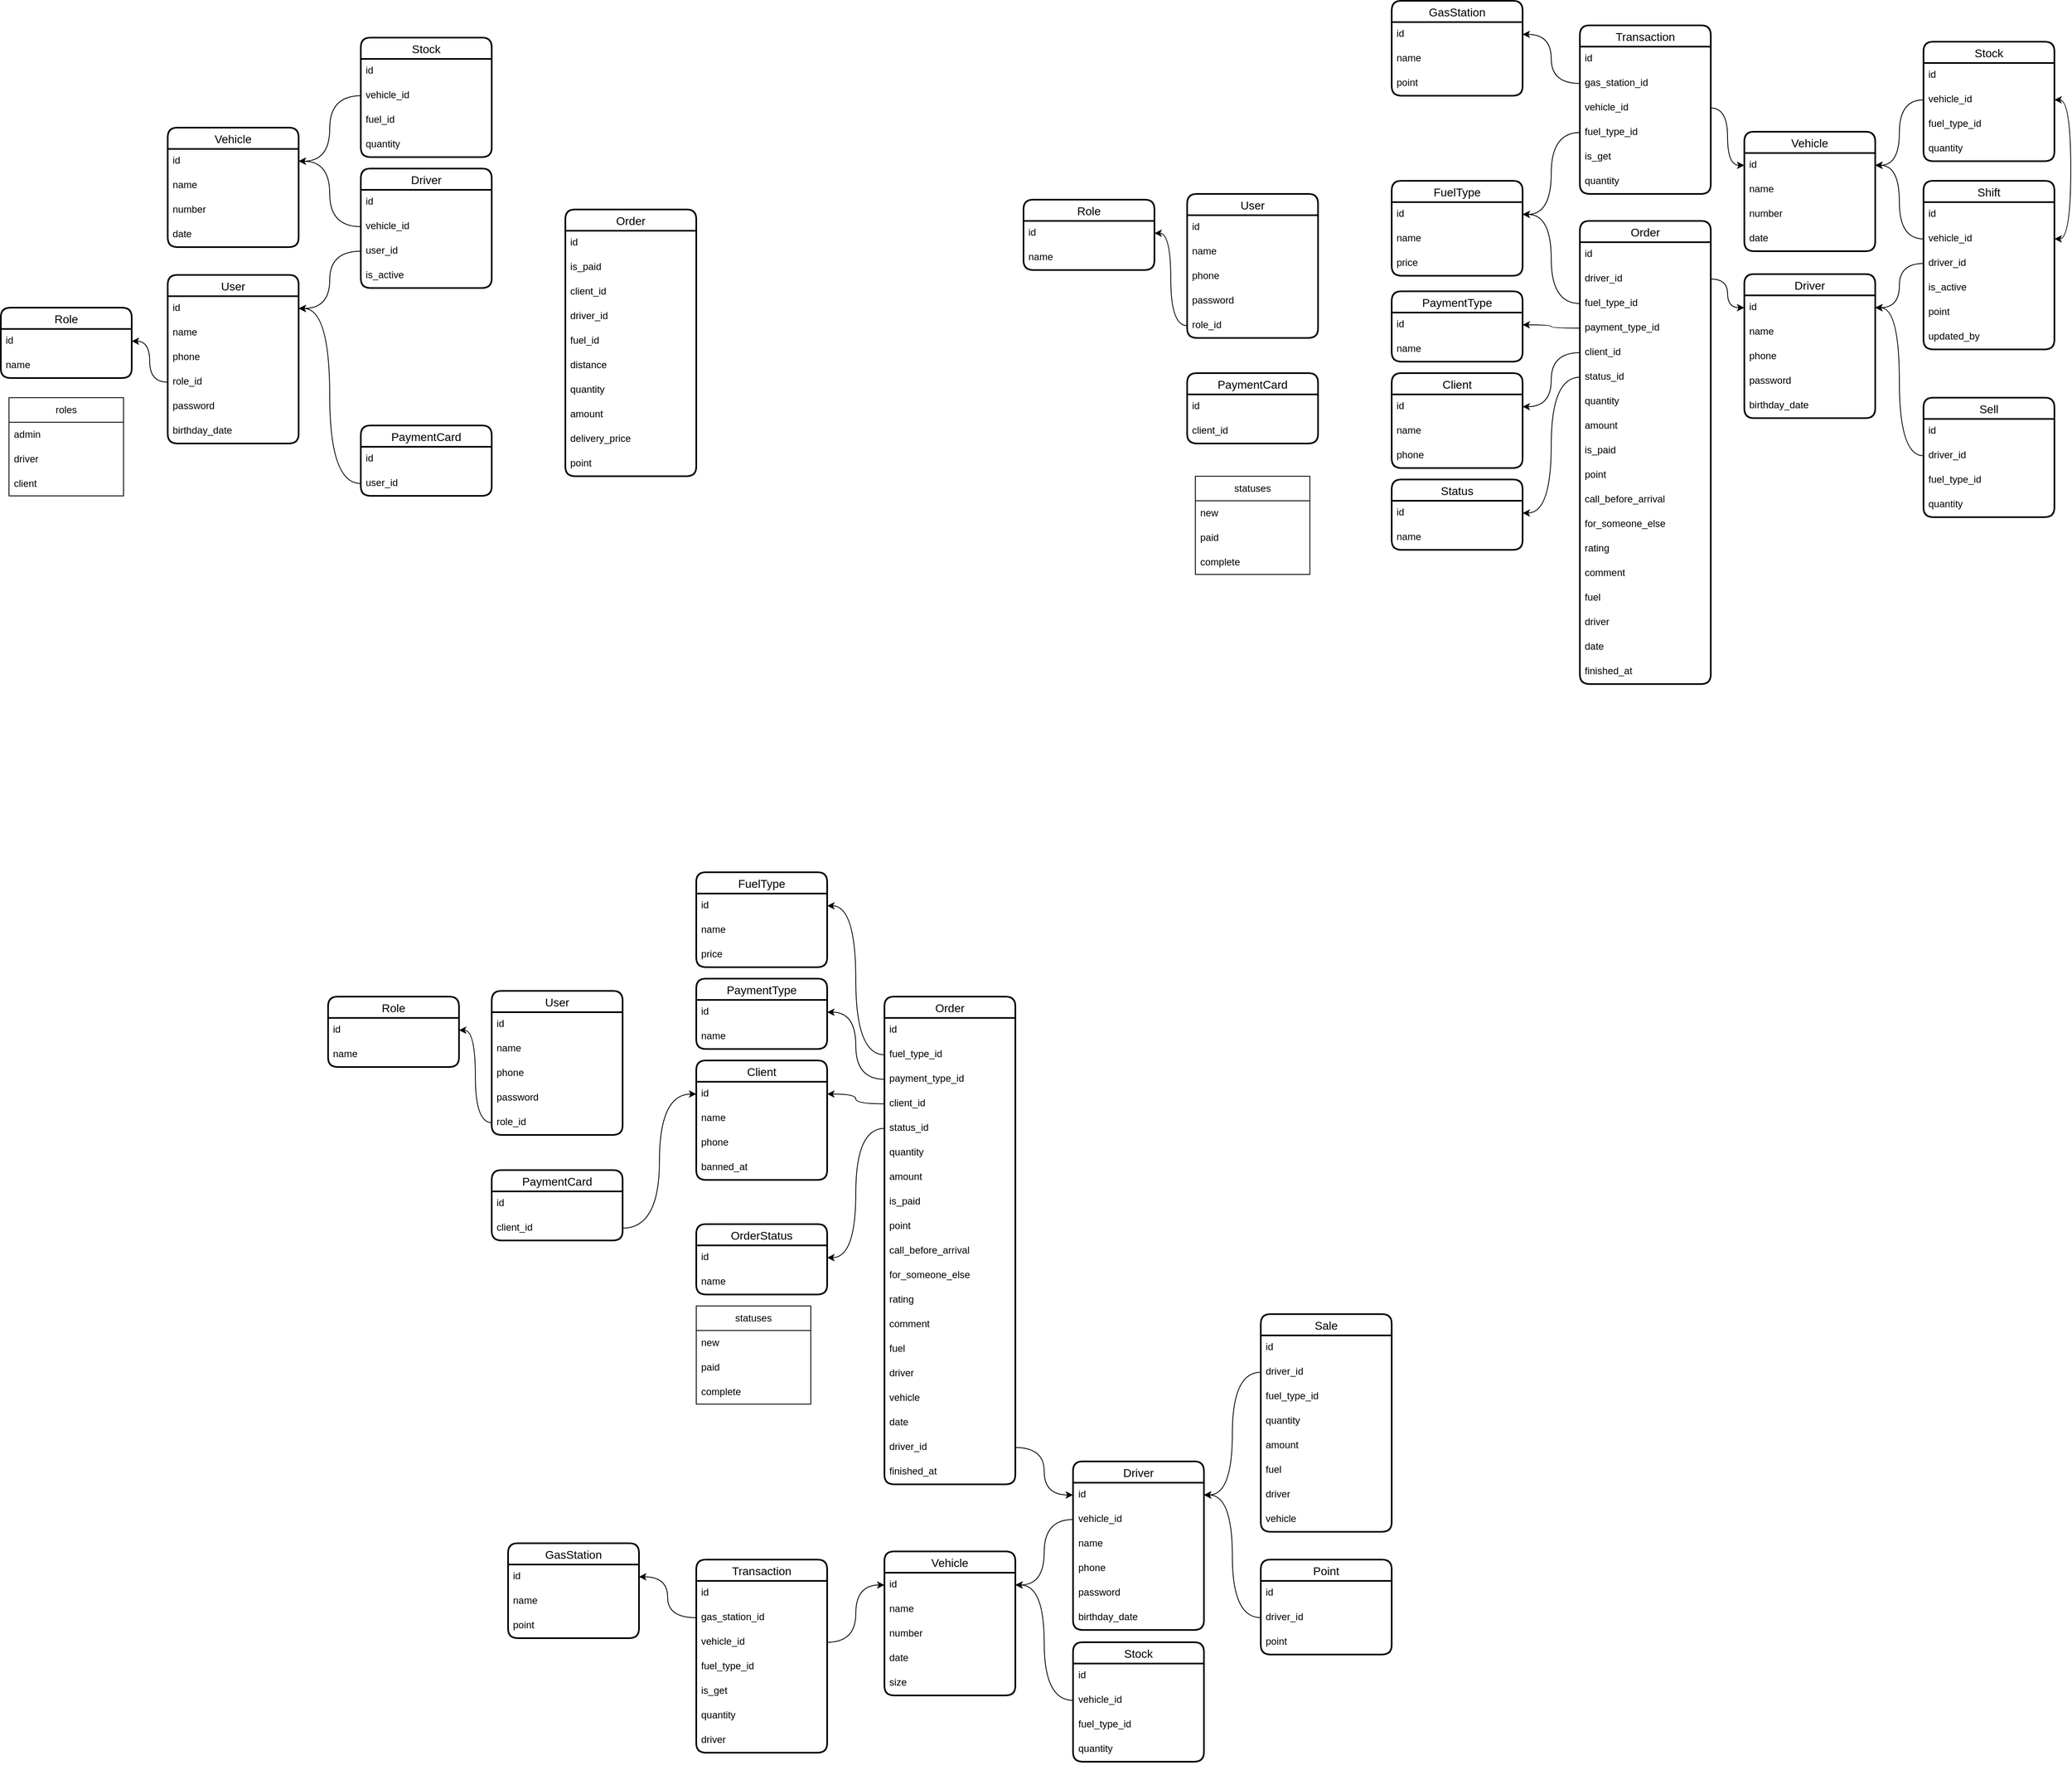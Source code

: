 <mxfile version="23.1.0" type="github">
  <diagram name="Страница — 1" id="4VIFpvgB_l6-nNroEM3K">
    <mxGraphModel dx="2074" dy="642" grid="1" gridSize="10" guides="1" tooltips="1" connect="1" arrows="1" fold="1" page="1" pageScale="1" pageWidth="827" pageHeight="1169" math="0" shadow="0">
      <root>
        <mxCell id="0" />
        <mxCell id="1" parent="0" />
        <mxCell id="IzM00auGPA6VeE9DRCTL-1" value="User" style="swimlane;fontStyle=0;childLayout=stackLayout;horizontal=1;startSize=26;horizontalStack=0;resizeParent=1;resizeParentMax=0;resizeLast=0;collapsible=1;marginBottom=0;align=center;fontSize=14;strokeWidth=2;rounded=1;shadow=0;glass=0;swimlaneLine=1;" parent="1" vertex="1">
          <mxGeometry x="64" y="530" width="160" height="206" as="geometry" />
        </mxCell>
        <mxCell id="IzM00auGPA6VeE9DRCTL-2" value="id" style="text;strokeColor=none;fillColor=none;spacingLeft=4;spacingRight=4;overflow=hidden;rotatable=0;points=[[0,0.5],[1,0.5]];portConstraint=eastwest;fontSize=12;whiteSpace=wrap;html=1;" parent="IzM00auGPA6VeE9DRCTL-1" vertex="1">
          <mxGeometry y="26" width="160" height="30" as="geometry" />
        </mxCell>
        <mxCell id="IzM00auGPA6VeE9DRCTL-3" value="name" style="text;strokeColor=none;fillColor=none;spacingLeft=4;spacingRight=4;overflow=hidden;rotatable=0;points=[[0,0.5],[1,0.5]];portConstraint=eastwest;fontSize=12;whiteSpace=wrap;html=1;" parent="IzM00auGPA6VeE9DRCTL-1" vertex="1">
          <mxGeometry y="56" width="160" height="30" as="geometry" />
        </mxCell>
        <mxCell id="IzM00auGPA6VeE9DRCTL-4" value="phone" style="text;strokeColor=none;fillColor=none;spacingLeft=4;spacingRight=4;overflow=hidden;rotatable=0;points=[[0,0.5],[1,0.5]];portConstraint=eastwest;fontSize=12;whiteSpace=wrap;html=1;" parent="IzM00auGPA6VeE9DRCTL-1" vertex="1">
          <mxGeometry y="86" width="160" height="30" as="geometry" />
        </mxCell>
        <mxCell id="IzM00auGPA6VeE9DRCTL-17" value="role_id" style="text;strokeColor=none;fillColor=none;spacingLeft=4;spacingRight=4;overflow=hidden;rotatable=0;points=[[0,0.5],[1,0.5]];portConstraint=eastwest;fontSize=12;whiteSpace=wrap;html=1;" parent="IzM00auGPA6VeE9DRCTL-1" vertex="1">
          <mxGeometry y="116" width="160" height="30" as="geometry" />
        </mxCell>
        <mxCell id="IzM00auGPA6VeE9DRCTL-5" value="password" style="text;strokeColor=none;fillColor=none;spacingLeft=4;spacingRight=4;overflow=hidden;rotatable=0;points=[[0,0.5],[1,0.5]];portConstraint=eastwest;fontSize=12;whiteSpace=wrap;html=1;" parent="IzM00auGPA6VeE9DRCTL-1" vertex="1">
          <mxGeometry y="146" width="160" height="30" as="geometry" />
        </mxCell>
        <mxCell id="qpfE_1XmCQR1DutoYMbA-15" value="birthday_date" style="text;strokeColor=none;fillColor=none;spacingLeft=4;spacingRight=4;overflow=hidden;rotatable=0;points=[[0,0.5],[1,0.5]];portConstraint=eastwest;fontSize=12;whiteSpace=wrap;html=1;" parent="IzM00auGPA6VeE9DRCTL-1" vertex="1">
          <mxGeometry y="176" width="160" height="30" as="geometry" />
        </mxCell>
        <mxCell id="IzM00auGPA6VeE9DRCTL-9" value="Role" style="swimlane;fontStyle=0;childLayout=stackLayout;horizontal=1;startSize=26;horizontalStack=0;resizeParent=1;resizeParentMax=0;resizeLast=0;collapsible=1;marginBottom=0;align=center;fontSize=14;strokeWidth=2;rounded=1;shadow=0;glass=0;swimlaneLine=1;" parent="1" vertex="1">
          <mxGeometry x="-140" y="570" width="160" height="86" as="geometry" />
        </mxCell>
        <mxCell id="IzM00auGPA6VeE9DRCTL-10" value="id" style="text;strokeColor=none;fillColor=none;spacingLeft=4;spacingRight=4;overflow=hidden;rotatable=0;points=[[0,0.5],[1,0.5]];portConstraint=eastwest;fontSize=12;whiteSpace=wrap;html=1;" parent="IzM00auGPA6VeE9DRCTL-9" vertex="1">
          <mxGeometry y="26" width="160" height="30" as="geometry" />
        </mxCell>
        <mxCell id="IzM00auGPA6VeE9DRCTL-11" value="name" style="text;strokeColor=none;fillColor=none;spacingLeft=4;spacingRight=4;overflow=hidden;rotatable=0;points=[[0,0.5],[1,0.5]];portConstraint=eastwest;fontSize=12;whiteSpace=wrap;html=1;" parent="IzM00auGPA6VeE9DRCTL-9" vertex="1">
          <mxGeometry y="56" width="160" height="30" as="geometry" />
        </mxCell>
        <mxCell id="IzM00auGPA6VeE9DRCTL-18" style="edgeStyle=orthogonalEdgeStyle;rounded=0;orthogonalLoop=1;jettySize=auto;html=1;entryX=1;entryY=0.5;entryDx=0;entryDy=0;curved=1;" parent="1" source="IzM00auGPA6VeE9DRCTL-17" target="IzM00auGPA6VeE9DRCTL-10" edge="1">
          <mxGeometry relative="1" as="geometry" />
        </mxCell>
        <mxCell id="IzM00auGPA6VeE9DRCTL-19" value="Order" style="swimlane;fontStyle=0;childLayout=stackLayout;horizontal=1;startSize=26;horizontalStack=0;resizeParent=1;resizeParentMax=0;resizeLast=0;collapsible=1;marginBottom=0;align=center;fontSize=14;strokeWidth=2;rounded=1;shadow=0;glass=0;swimlaneLine=1;" parent="1" vertex="1">
          <mxGeometry x="550" y="450" width="160" height="326" as="geometry" />
        </mxCell>
        <mxCell id="IzM00auGPA6VeE9DRCTL-20" value="id" style="text;strokeColor=none;fillColor=none;spacingLeft=4;spacingRight=4;overflow=hidden;rotatable=0;points=[[0,0.5],[1,0.5]];portConstraint=eastwest;fontSize=12;whiteSpace=wrap;html=1;" parent="IzM00auGPA6VeE9DRCTL-19" vertex="1">
          <mxGeometry y="26" width="160" height="30" as="geometry" />
        </mxCell>
        <mxCell id="IzM00auGPA6VeE9DRCTL-21" value="is_paid" style="text;strokeColor=none;fillColor=none;spacingLeft=4;spacingRight=4;overflow=hidden;rotatable=0;points=[[0,0.5],[1,0.5]];portConstraint=eastwest;fontSize=12;whiteSpace=wrap;html=1;" parent="IzM00auGPA6VeE9DRCTL-19" vertex="1">
          <mxGeometry y="56" width="160" height="30" as="geometry" />
        </mxCell>
        <mxCell id="IzM00auGPA6VeE9DRCTL-22" value="client_id" style="text;strokeColor=none;fillColor=none;spacingLeft=4;spacingRight=4;overflow=hidden;rotatable=0;points=[[0,0.5],[1,0.5]];portConstraint=eastwest;fontSize=12;whiteSpace=wrap;html=1;" parent="IzM00auGPA6VeE9DRCTL-19" vertex="1">
          <mxGeometry y="86" width="160" height="30" as="geometry" />
        </mxCell>
        <mxCell id="IzM00auGPA6VeE9DRCTL-23" value="driver_id" style="text;strokeColor=none;fillColor=none;spacingLeft=4;spacingRight=4;overflow=hidden;rotatable=0;points=[[0,0.5],[1,0.5]];portConstraint=eastwest;fontSize=12;whiteSpace=wrap;html=1;" parent="IzM00auGPA6VeE9DRCTL-19" vertex="1">
          <mxGeometry y="116" width="160" height="30" as="geometry" />
        </mxCell>
        <mxCell id="IzM00auGPA6VeE9DRCTL-24" value="fuel_id" style="text;strokeColor=none;fillColor=none;spacingLeft=4;spacingRight=4;overflow=hidden;rotatable=0;points=[[0,0.5],[1,0.5]];portConstraint=eastwest;fontSize=12;whiteSpace=wrap;html=1;" parent="IzM00auGPA6VeE9DRCTL-19" vertex="1">
          <mxGeometry y="146" width="160" height="30" as="geometry" />
        </mxCell>
        <mxCell id="qpfE_1XmCQR1DutoYMbA-2" value="distance" style="text;strokeColor=none;fillColor=none;spacingLeft=4;spacingRight=4;overflow=hidden;rotatable=0;points=[[0,0.5],[1,0.5]];portConstraint=eastwest;fontSize=12;whiteSpace=wrap;html=1;" parent="IzM00auGPA6VeE9DRCTL-19" vertex="1">
          <mxGeometry y="176" width="160" height="30" as="geometry" />
        </mxCell>
        <mxCell id="IzM00auGPA6VeE9DRCTL-25" value="quantity" style="text;strokeColor=none;fillColor=none;spacingLeft=4;spacingRight=4;overflow=hidden;rotatable=0;points=[[0,0.5],[1,0.5]];portConstraint=eastwest;fontSize=12;whiteSpace=wrap;html=1;" parent="IzM00auGPA6VeE9DRCTL-19" vertex="1">
          <mxGeometry y="206" width="160" height="30" as="geometry" />
        </mxCell>
        <mxCell id="IzM00auGPA6VeE9DRCTL-26" value="amount" style="text;strokeColor=none;fillColor=none;spacingLeft=4;spacingRight=4;overflow=hidden;rotatable=0;points=[[0,0.5],[1,0.5]];portConstraint=eastwest;fontSize=12;whiteSpace=wrap;html=1;" parent="IzM00auGPA6VeE9DRCTL-19" vertex="1">
          <mxGeometry y="236" width="160" height="30" as="geometry" />
        </mxCell>
        <mxCell id="IzM00auGPA6VeE9DRCTL-27" value="delivery_price" style="text;strokeColor=none;fillColor=none;spacingLeft=4;spacingRight=4;overflow=hidden;rotatable=0;points=[[0,0.5],[1,0.5]];portConstraint=eastwest;fontSize=12;whiteSpace=wrap;html=1;" parent="IzM00auGPA6VeE9DRCTL-19" vertex="1">
          <mxGeometry y="266" width="160" height="30" as="geometry" />
        </mxCell>
        <mxCell id="qpfE_1XmCQR1DutoYMbA-3" value="point" style="text;strokeColor=none;fillColor=none;spacingLeft=4;spacingRight=4;overflow=hidden;rotatable=0;points=[[0,0.5],[1,0.5]];portConstraint=eastwest;fontSize=12;whiteSpace=wrap;html=1;" parent="IzM00auGPA6VeE9DRCTL-19" vertex="1">
          <mxGeometry y="296" width="160" height="30" as="geometry" />
        </mxCell>
        <mxCell id="IzM00auGPA6VeE9DRCTL-28" value="Stock" style="swimlane;fontStyle=0;childLayout=stackLayout;horizontal=1;startSize=26;horizontalStack=0;resizeParent=1;resizeParentMax=0;resizeLast=0;collapsible=1;marginBottom=0;align=center;fontSize=14;strokeWidth=2;rounded=1;shadow=0;glass=0;swimlaneLine=1;" parent="1" vertex="1">
          <mxGeometry x="300" y="240" width="160" height="146" as="geometry" />
        </mxCell>
        <mxCell id="IzM00auGPA6VeE9DRCTL-29" value="id" style="text;strokeColor=none;fillColor=none;spacingLeft=4;spacingRight=4;overflow=hidden;rotatable=0;points=[[0,0.5],[1,0.5]];portConstraint=eastwest;fontSize=12;whiteSpace=wrap;html=1;" parent="IzM00auGPA6VeE9DRCTL-28" vertex="1">
          <mxGeometry y="26" width="160" height="30" as="geometry" />
        </mxCell>
        <mxCell id="IzM00auGPA6VeE9DRCTL-30" value="vehicle_id" style="text;strokeColor=none;fillColor=none;spacingLeft=4;spacingRight=4;overflow=hidden;rotatable=0;points=[[0,0.5],[1,0.5]];portConstraint=eastwest;fontSize=12;whiteSpace=wrap;html=1;" parent="IzM00auGPA6VeE9DRCTL-28" vertex="1">
          <mxGeometry y="56" width="160" height="30" as="geometry" />
        </mxCell>
        <mxCell id="IzM00auGPA6VeE9DRCTL-31" value="fuel_id" style="text;strokeColor=none;fillColor=none;spacingLeft=4;spacingRight=4;overflow=hidden;rotatable=0;points=[[0,0.5],[1,0.5]];portConstraint=eastwest;fontSize=12;whiteSpace=wrap;html=1;" parent="IzM00auGPA6VeE9DRCTL-28" vertex="1">
          <mxGeometry y="86" width="160" height="30" as="geometry" />
        </mxCell>
        <mxCell id="IzM00auGPA6VeE9DRCTL-32" value="quantity" style="text;strokeColor=none;fillColor=none;spacingLeft=4;spacingRight=4;overflow=hidden;rotatable=0;points=[[0,0.5],[1,0.5]];portConstraint=eastwest;fontSize=12;whiteSpace=wrap;html=1;" parent="IzM00auGPA6VeE9DRCTL-28" vertex="1">
          <mxGeometry y="116" width="160" height="30" as="geometry" />
        </mxCell>
        <mxCell id="IzM00auGPA6VeE9DRCTL-34" value="Vehicle" style="swimlane;fontStyle=0;childLayout=stackLayout;horizontal=1;startSize=26;horizontalStack=0;resizeParent=1;resizeParentMax=0;resizeLast=0;collapsible=1;marginBottom=0;align=center;fontSize=14;strokeWidth=2;rounded=1;shadow=0;glass=0;swimlaneLine=1;" parent="1" vertex="1">
          <mxGeometry x="64" y="350" width="160" height="146" as="geometry" />
        </mxCell>
        <mxCell id="IzM00auGPA6VeE9DRCTL-35" value="id" style="text;strokeColor=none;fillColor=none;spacingLeft=4;spacingRight=4;overflow=hidden;rotatable=0;points=[[0,0.5],[1,0.5]];portConstraint=eastwest;fontSize=12;whiteSpace=wrap;html=1;" parent="IzM00auGPA6VeE9DRCTL-34" vertex="1">
          <mxGeometry y="26" width="160" height="30" as="geometry" />
        </mxCell>
        <mxCell id="IzM00auGPA6VeE9DRCTL-36" value="name" style="text;strokeColor=none;fillColor=none;spacingLeft=4;spacingRight=4;overflow=hidden;rotatable=0;points=[[0,0.5],[1,0.5]];portConstraint=eastwest;fontSize=12;whiteSpace=wrap;html=1;" parent="IzM00auGPA6VeE9DRCTL-34" vertex="1">
          <mxGeometry y="56" width="160" height="30" as="geometry" />
        </mxCell>
        <mxCell id="IzM00auGPA6VeE9DRCTL-37" value="number" style="text;strokeColor=none;fillColor=none;spacingLeft=4;spacingRight=4;overflow=hidden;rotatable=0;points=[[0,0.5],[1,0.5]];portConstraint=eastwest;fontSize=12;whiteSpace=wrap;html=1;" parent="IzM00auGPA6VeE9DRCTL-34" vertex="1">
          <mxGeometry y="86" width="160" height="30" as="geometry" />
        </mxCell>
        <mxCell id="IzM00auGPA6VeE9DRCTL-38" value="date" style="text;strokeColor=none;fillColor=none;spacingLeft=4;spacingRight=4;overflow=hidden;rotatable=0;points=[[0,0.5],[1,0.5]];portConstraint=eastwest;fontSize=12;whiteSpace=wrap;html=1;" parent="IzM00auGPA6VeE9DRCTL-34" vertex="1">
          <mxGeometry y="116" width="160" height="30" as="geometry" />
        </mxCell>
        <mxCell id="qpfE_1XmCQR1DutoYMbA-1" style="edgeStyle=orthogonalEdgeStyle;rounded=0;orthogonalLoop=1;jettySize=auto;html=1;entryX=1;entryY=0.5;entryDx=0;entryDy=0;curved=1;" parent="1" source="IzM00auGPA6VeE9DRCTL-30" target="IzM00auGPA6VeE9DRCTL-35" edge="1">
          <mxGeometry relative="1" as="geometry" />
        </mxCell>
        <mxCell id="qpfE_1XmCQR1DutoYMbA-5" value="roles" style="swimlane;fontStyle=0;childLayout=stackLayout;horizontal=1;startSize=30;horizontalStack=0;resizeParent=1;resizeParentMax=0;resizeLast=0;collapsible=1;marginBottom=0;whiteSpace=wrap;html=1;" parent="1" vertex="1">
          <mxGeometry x="-130" y="680" width="140" height="120" as="geometry" />
        </mxCell>
        <mxCell id="qpfE_1XmCQR1DutoYMbA-6" value="admin" style="text;strokeColor=none;fillColor=none;align=left;verticalAlign=middle;spacingLeft=4;spacingRight=4;overflow=hidden;points=[[0,0.5],[1,0.5]];portConstraint=eastwest;rotatable=0;whiteSpace=wrap;html=1;" parent="qpfE_1XmCQR1DutoYMbA-5" vertex="1">
          <mxGeometry y="30" width="140" height="30" as="geometry" />
        </mxCell>
        <mxCell id="qpfE_1XmCQR1DutoYMbA-7" value="driver" style="text;strokeColor=none;fillColor=none;align=left;verticalAlign=middle;spacingLeft=4;spacingRight=4;overflow=hidden;points=[[0,0.5],[1,0.5]];portConstraint=eastwest;rotatable=0;whiteSpace=wrap;html=1;" parent="qpfE_1XmCQR1DutoYMbA-5" vertex="1">
          <mxGeometry y="60" width="140" height="30" as="geometry" />
        </mxCell>
        <mxCell id="qpfE_1XmCQR1DutoYMbA-8" value="client" style="text;strokeColor=none;fillColor=none;align=left;verticalAlign=middle;spacingLeft=4;spacingRight=4;overflow=hidden;points=[[0,0.5],[1,0.5]];portConstraint=eastwest;rotatable=0;whiteSpace=wrap;html=1;" parent="qpfE_1XmCQR1DutoYMbA-5" vertex="1">
          <mxGeometry y="90" width="140" height="30" as="geometry" />
        </mxCell>
        <mxCell id="qpfE_1XmCQR1DutoYMbA-16" value="Driver" style="swimlane;fontStyle=0;childLayout=stackLayout;horizontal=1;startSize=26;horizontalStack=0;resizeParent=1;resizeParentMax=0;resizeLast=0;collapsible=1;marginBottom=0;align=center;fontSize=14;strokeWidth=2;rounded=1;shadow=0;glass=0;swimlaneLine=1;" parent="1" vertex="1">
          <mxGeometry x="300" y="400" width="160" height="146" as="geometry" />
        </mxCell>
        <mxCell id="qpfE_1XmCQR1DutoYMbA-17" value="id" style="text;strokeColor=none;fillColor=none;spacingLeft=4;spacingRight=4;overflow=hidden;rotatable=0;points=[[0,0.5],[1,0.5]];portConstraint=eastwest;fontSize=12;whiteSpace=wrap;html=1;" parent="qpfE_1XmCQR1DutoYMbA-16" vertex="1">
          <mxGeometry y="26" width="160" height="30" as="geometry" />
        </mxCell>
        <mxCell id="qpfE_1XmCQR1DutoYMbA-18" value="vehicle_id" style="text;strokeColor=none;fillColor=none;spacingLeft=4;spacingRight=4;overflow=hidden;rotatable=0;points=[[0,0.5],[1,0.5]];portConstraint=eastwest;fontSize=12;whiteSpace=wrap;html=1;" parent="qpfE_1XmCQR1DutoYMbA-16" vertex="1">
          <mxGeometry y="56" width="160" height="30" as="geometry" />
        </mxCell>
        <mxCell id="qpfE_1XmCQR1DutoYMbA-19" value="user_id" style="text;strokeColor=none;fillColor=none;spacingLeft=4;spacingRight=4;overflow=hidden;rotatable=0;points=[[0,0.5],[1,0.5]];portConstraint=eastwest;fontSize=12;whiteSpace=wrap;html=1;" parent="qpfE_1XmCQR1DutoYMbA-16" vertex="1">
          <mxGeometry y="86" width="160" height="30" as="geometry" />
        </mxCell>
        <mxCell id="qpfE_1XmCQR1DutoYMbA-23" value="is_active" style="text;strokeColor=none;fillColor=none;spacingLeft=4;spacingRight=4;overflow=hidden;rotatable=0;points=[[0,0.5],[1,0.5]];portConstraint=eastwest;fontSize=12;whiteSpace=wrap;html=1;" parent="qpfE_1XmCQR1DutoYMbA-16" vertex="1">
          <mxGeometry y="116" width="160" height="30" as="geometry" />
        </mxCell>
        <mxCell id="qpfE_1XmCQR1DutoYMbA-24" style="edgeStyle=orthogonalEdgeStyle;rounded=0;orthogonalLoop=1;jettySize=auto;html=1;entryX=1;entryY=0.5;entryDx=0;entryDy=0;curved=1;" parent="1" source="qpfE_1XmCQR1DutoYMbA-19" target="IzM00auGPA6VeE9DRCTL-2" edge="1">
          <mxGeometry relative="1" as="geometry" />
        </mxCell>
        <mxCell id="qpfE_1XmCQR1DutoYMbA-25" style="edgeStyle=orthogonalEdgeStyle;rounded=0;orthogonalLoop=1;jettySize=auto;html=1;entryX=1;entryY=0.5;entryDx=0;entryDy=0;curved=1;" parent="1" source="qpfE_1XmCQR1DutoYMbA-18" target="IzM00auGPA6VeE9DRCTL-35" edge="1">
          <mxGeometry relative="1" as="geometry" />
        </mxCell>
        <mxCell id="qpfE_1XmCQR1DutoYMbA-26" value="PaymentCard" style="swimlane;fontStyle=0;childLayout=stackLayout;horizontal=1;startSize=26;horizontalStack=0;resizeParent=1;resizeParentMax=0;resizeLast=0;collapsible=1;marginBottom=0;align=center;fontSize=14;strokeWidth=2;rounded=1;shadow=0;glass=0;swimlaneLine=1;" parent="1" vertex="1">
          <mxGeometry x="300" y="714" width="160" height="86" as="geometry" />
        </mxCell>
        <mxCell id="qpfE_1XmCQR1DutoYMbA-27" value="id" style="text;strokeColor=none;fillColor=none;spacingLeft=4;spacingRight=4;overflow=hidden;rotatable=0;points=[[0,0.5],[1,0.5]];portConstraint=eastwest;fontSize=12;whiteSpace=wrap;html=1;" parent="qpfE_1XmCQR1DutoYMbA-26" vertex="1">
          <mxGeometry y="26" width="160" height="30" as="geometry" />
        </mxCell>
        <mxCell id="qpfE_1XmCQR1DutoYMbA-28" value="user_id" style="text;strokeColor=none;fillColor=none;spacingLeft=4;spacingRight=4;overflow=hidden;rotatable=0;points=[[0,0.5],[1,0.5]];portConstraint=eastwest;fontSize=12;whiteSpace=wrap;html=1;" parent="qpfE_1XmCQR1DutoYMbA-26" vertex="1">
          <mxGeometry y="56" width="160" height="30" as="geometry" />
        </mxCell>
        <mxCell id="qpfE_1XmCQR1DutoYMbA-29" style="edgeStyle=orthogonalEdgeStyle;rounded=0;orthogonalLoop=1;jettySize=auto;html=1;entryX=1;entryY=0.5;entryDx=0;entryDy=0;curved=1;" parent="1" source="qpfE_1XmCQR1DutoYMbA-28" target="IzM00auGPA6VeE9DRCTL-2" edge="1">
          <mxGeometry relative="1" as="geometry" />
        </mxCell>
        <mxCell id="qpfE_1XmCQR1DutoYMbA-30" value="User" style="swimlane;fontStyle=0;childLayout=stackLayout;horizontal=1;startSize=26;horizontalStack=0;resizeParent=1;resizeParentMax=0;resizeLast=0;collapsible=1;marginBottom=0;align=center;fontSize=14;strokeWidth=2;rounded=1;shadow=0;glass=0;swimlaneLine=1;" parent="1" vertex="1">
          <mxGeometry x="1310" y="431" width="160" height="176" as="geometry" />
        </mxCell>
        <mxCell id="qpfE_1XmCQR1DutoYMbA-31" value="id" style="text;strokeColor=none;fillColor=none;spacingLeft=4;spacingRight=4;overflow=hidden;rotatable=0;points=[[0,0.5],[1,0.5]];portConstraint=eastwest;fontSize=12;whiteSpace=wrap;html=1;" parent="qpfE_1XmCQR1DutoYMbA-30" vertex="1">
          <mxGeometry y="26" width="160" height="30" as="geometry" />
        </mxCell>
        <mxCell id="qpfE_1XmCQR1DutoYMbA-32" value="name" style="text;strokeColor=none;fillColor=none;spacingLeft=4;spacingRight=4;overflow=hidden;rotatable=0;points=[[0,0.5],[1,0.5]];portConstraint=eastwest;fontSize=12;whiteSpace=wrap;html=1;" parent="qpfE_1XmCQR1DutoYMbA-30" vertex="1">
          <mxGeometry y="56" width="160" height="30" as="geometry" />
        </mxCell>
        <mxCell id="qpfE_1XmCQR1DutoYMbA-33" value="phone" style="text;strokeColor=none;fillColor=none;spacingLeft=4;spacingRight=4;overflow=hidden;rotatable=0;points=[[0,0.5],[1,0.5]];portConstraint=eastwest;fontSize=12;whiteSpace=wrap;html=1;" parent="qpfE_1XmCQR1DutoYMbA-30" vertex="1">
          <mxGeometry y="86" width="160" height="30" as="geometry" />
        </mxCell>
        <mxCell id="qpfE_1XmCQR1DutoYMbA-35" value="password" style="text;strokeColor=none;fillColor=none;spacingLeft=4;spacingRight=4;overflow=hidden;rotatable=0;points=[[0,0.5],[1,0.5]];portConstraint=eastwest;fontSize=12;whiteSpace=wrap;html=1;" parent="qpfE_1XmCQR1DutoYMbA-30" vertex="1">
          <mxGeometry y="116" width="160" height="30" as="geometry" />
        </mxCell>
        <mxCell id="ZC15Q6t8KWw5Z-ZNOJSP-34" value="role_id" style="text;strokeColor=none;fillColor=none;spacingLeft=4;spacingRight=4;overflow=hidden;rotatable=0;points=[[0,0.5],[1,0.5]];portConstraint=eastwest;fontSize=12;whiteSpace=wrap;html=1;" parent="qpfE_1XmCQR1DutoYMbA-30" vertex="1">
          <mxGeometry y="146" width="160" height="30" as="geometry" />
        </mxCell>
        <mxCell id="qpfE_1XmCQR1DutoYMbA-41" value="Order" style="swimlane;fontStyle=0;childLayout=stackLayout;horizontal=1;startSize=26;horizontalStack=0;resizeParent=1;resizeParentMax=0;resizeLast=0;collapsible=1;marginBottom=0;align=center;fontSize=14;strokeWidth=2;rounded=1;shadow=0;glass=0;swimlaneLine=1;" parent="1" vertex="1">
          <mxGeometry x="1790" y="464" width="160" height="566" as="geometry" />
        </mxCell>
        <mxCell id="qpfE_1XmCQR1DutoYMbA-42" value="id" style="text;strokeColor=none;fillColor=none;spacingLeft=4;spacingRight=4;overflow=hidden;rotatable=0;points=[[0,0.5],[1,0.5]];portConstraint=eastwest;fontSize=12;whiteSpace=wrap;html=1;" parent="qpfE_1XmCQR1DutoYMbA-41" vertex="1">
          <mxGeometry y="26" width="160" height="30" as="geometry" />
        </mxCell>
        <mxCell id="qpfE_1XmCQR1DutoYMbA-45" value="driver_id" style="text;strokeColor=none;fillColor=none;spacingLeft=4;spacingRight=4;overflow=hidden;rotatable=0;points=[[0,0.5],[1,0.5]];portConstraint=eastwest;fontSize=12;whiteSpace=wrap;html=1;" parent="qpfE_1XmCQR1DutoYMbA-41" vertex="1">
          <mxGeometry y="56" width="160" height="30" as="geometry" />
        </mxCell>
        <mxCell id="qpfE_1XmCQR1DutoYMbA-46" value="fuel_type_id" style="text;strokeColor=none;fillColor=none;spacingLeft=4;spacingRight=4;overflow=hidden;rotatable=0;points=[[0,0.5],[1,0.5]];portConstraint=eastwest;fontSize=12;whiteSpace=wrap;html=1;" parent="qpfE_1XmCQR1DutoYMbA-41" vertex="1">
          <mxGeometry y="86" width="160" height="30" as="geometry" />
        </mxCell>
        <mxCell id="ZC15Q6t8KWw5Z-ZNOJSP-13" value="payment_type_id" style="text;strokeColor=none;fillColor=none;spacingLeft=4;spacingRight=4;overflow=hidden;rotatable=0;points=[[0,0.5],[1,0.5]];portConstraint=eastwest;fontSize=12;whiteSpace=wrap;html=1;" parent="qpfE_1XmCQR1DutoYMbA-41" vertex="1">
          <mxGeometry y="116" width="160" height="30" as="geometry" />
        </mxCell>
        <mxCell id="qpfE_1XmCQR1DutoYMbA-44" value="client_id" style="text;strokeColor=none;fillColor=none;spacingLeft=4;spacingRight=4;overflow=hidden;rotatable=0;points=[[0,0.5],[1,0.5]];portConstraint=eastwest;fontSize=12;whiteSpace=wrap;html=1;" parent="qpfE_1XmCQR1DutoYMbA-41" vertex="1">
          <mxGeometry y="146" width="160" height="30" as="geometry" />
        </mxCell>
        <mxCell id="ZC15Q6t8KWw5Z-ZNOJSP-18" value="status_id" style="text;strokeColor=none;fillColor=none;spacingLeft=4;spacingRight=4;overflow=hidden;rotatable=0;points=[[0,0.5],[1,0.5]];portConstraint=eastwest;fontSize=12;whiteSpace=wrap;html=1;" parent="qpfE_1XmCQR1DutoYMbA-41" vertex="1">
          <mxGeometry y="176" width="160" height="30" as="geometry" />
        </mxCell>
        <mxCell id="qpfE_1XmCQR1DutoYMbA-48" value="quantity" style="text;strokeColor=none;fillColor=none;spacingLeft=4;spacingRight=4;overflow=hidden;rotatable=0;points=[[0,0.5],[1,0.5]];portConstraint=eastwest;fontSize=12;whiteSpace=wrap;html=1;" parent="qpfE_1XmCQR1DutoYMbA-41" vertex="1">
          <mxGeometry y="206" width="160" height="30" as="geometry" />
        </mxCell>
        <mxCell id="qpfE_1XmCQR1DutoYMbA-49" value="amount" style="text;strokeColor=none;fillColor=none;spacingLeft=4;spacingRight=4;overflow=hidden;rotatable=0;points=[[0,0.5],[1,0.5]];portConstraint=eastwest;fontSize=12;whiteSpace=wrap;html=1;" parent="qpfE_1XmCQR1DutoYMbA-41" vertex="1">
          <mxGeometry y="236" width="160" height="30" as="geometry" />
        </mxCell>
        <mxCell id="qpfE_1XmCQR1DutoYMbA-43" value="is_paid" style="text;strokeColor=none;fillColor=none;spacingLeft=4;spacingRight=4;overflow=hidden;rotatable=0;points=[[0,0.5],[1,0.5]];portConstraint=eastwest;fontSize=12;whiteSpace=wrap;html=1;" parent="qpfE_1XmCQR1DutoYMbA-41" vertex="1">
          <mxGeometry y="266" width="160" height="30" as="geometry" />
        </mxCell>
        <mxCell id="qpfE_1XmCQR1DutoYMbA-51" value="point" style="text;strokeColor=none;fillColor=none;spacingLeft=4;spacingRight=4;overflow=hidden;rotatable=0;points=[[0,0.5],[1,0.5]];portConstraint=eastwest;fontSize=12;whiteSpace=wrap;html=1;" parent="qpfE_1XmCQR1DutoYMbA-41" vertex="1">
          <mxGeometry y="296" width="160" height="30" as="geometry" />
        </mxCell>
        <mxCell id="ZC15Q6t8KWw5Z-ZNOJSP-15" value="call_before_arrival" style="text;strokeColor=none;fillColor=none;spacingLeft=4;spacingRight=4;overflow=hidden;rotatable=0;points=[[0,0.5],[1,0.5]];portConstraint=eastwest;fontSize=12;whiteSpace=wrap;html=1;" parent="qpfE_1XmCQR1DutoYMbA-41" vertex="1">
          <mxGeometry y="326" width="160" height="30" as="geometry" />
        </mxCell>
        <mxCell id="ZC15Q6t8KWw5Z-ZNOJSP-16" value="for_someone_else" style="text;strokeColor=none;fillColor=none;spacingLeft=4;spacingRight=4;overflow=hidden;rotatable=0;points=[[0,0.5],[1,0.5]];portConstraint=eastwest;fontSize=12;whiteSpace=wrap;html=1;" parent="qpfE_1XmCQR1DutoYMbA-41" vertex="1">
          <mxGeometry y="356" width="160" height="30" as="geometry" />
        </mxCell>
        <mxCell id="ZC15Q6t8KWw5Z-ZNOJSP-37" value="rating" style="text;strokeColor=none;fillColor=none;spacingLeft=4;spacingRight=4;overflow=hidden;rotatable=0;points=[[0,0.5],[1,0.5]];portConstraint=eastwest;fontSize=12;whiteSpace=wrap;html=1;" parent="qpfE_1XmCQR1DutoYMbA-41" vertex="1">
          <mxGeometry y="386" width="160" height="30" as="geometry" />
        </mxCell>
        <mxCell id="ZC15Q6t8KWw5Z-ZNOJSP-38" value="comment" style="text;strokeColor=none;fillColor=none;spacingLeft=4;spacingRight=4;overflow=hidden;rotatable=0;points=[[0,0.5],[1,0.5]];portConstraint=eastwest;fontSize=12;whiteSpace=wrap;html=1;" parent="qpfE_1XmCQR1DutoYMbA-41" vertex="1">
          <mxGeometry y="416" width="160" height="30" as="geometry" />
        </mxCell>
        <mxCell id="ZC15Q6t8KWw5Z-ZNOJSP-39" value="fuel" style="text;strokeColor=none;fillColor=none;spacingLeft=4;spacingRight=4;overflow=hidden;rotatable=0;points=[[0,0.5],[1,0.5]];portConstraint=eastwest;fontSize=12;whiteSpace=wrap;html=1;" parent="qpfE_1XmCQR1DutoYMbA-41" vertex="1">
          <mxGeometry y="446" width="160" height="30" as="geometry" />
        </mxCell>
        <mxCell id="ZC15Q6t8KWw5Z-ZNOJSP-40" value="driver" style="text;strokeColor=none;fillColor=none;spacingLeft=4;spacingRight=4;overflow=hidden;rotatable=0;points=[[0,0.5],[1,0.5]];portConstraint=eastwest;fontSize=12;whiteSpace=wrap;html=1;" parent="qpfE_1XmCQR1DutoYMbA-41" vertex="1">
          <mxGeometry y="476" width="160" height="30" as="geometry" />
        </mxCell>
        <mxCell id="ZC15Q6t8KWw5Z-ZNOJSP-41" value="date" style="text;strokeColor=none;fillColor=none;spacingLeft=4;spacingRight=4;overflow=hidden;rotatable=0;points=[[0,0.5],[1,0.5]];portConstraint=eastwest;fontSize=12;whiteSpace=wrap;html=1;" parent="qpfE_1XmCQR1DutoYMbA-41" vertex="1">
          <mxGeometry y="506" width="160" height="30" as="geometry" />
        </mxCell>
        <mxCell id="ZC15Q6t8KWw5Z-ZNOJSP-42" value="finished_at" style="text;strokeColor=none;fillColor=none;spacingLeft=4;spacingRight=4;overflow=hidden;rotatable=0;points=[[0,0.5],[1,0.5]];portConstraint=eastwest;fontSize=12;whiteSpace=wrap;html=1;" parent="qpfE_1XmCQR1DutoYMbA-41" vertex="1">
          <mxGeometry y="536" width="160" height="30" as="geometry" />
        </mxCell>
        <mxCell id="qpfE_1XmCQR1DutoYMbA-52" value="Stock" style="swimlane;fontStyle=0;childLayout=stackLayout;horizontal=1;startSize=26;horizontalStack=0;resizeParent=1;resizeParentMax=0;resizeLast=0;collapsible=1;marginBottom=0;align=center;fontSize=14;strokeWidth=2;rounded=1;shadow=0;glass=0;swimlaneLine=1;" parent="1" vertex="1">
          <mxGeometry x="2210" y="245" width="160" height="146" as="geometry" />
        </mxCell>
        <mxCell id="qpfE_1XmCQR1DutoYMbA-53" value="id" style="text;strokeColor=none;fillColor=none;spacingLeft=4;spacingRight=4;overflow=hidden;rotatable=0;points=[[0,0.5],[1,0.5]];portConstraint=eastwest;fontSize=12;whiteSpace=wrap;html=1;" parent="qpfE_1XmCQR1DutoYMbA-52" vertex="1">
          <mxGeometry y="26" width="160" height="30" as="geometry" />
        </mxCell>
        <mxCell id="qpfE_1XmCQR1DutoYMbA-54" value="vehicle_id" style="text;strokeColor=none;fillColor=none;spacingLeft=4;spacingRight=4;overflow=hidden;rotatable=0;points=[[0,0.5],[1,0.5]];portConstraint=eastwest;fontSize=12;whiteSpace=wrap;html=1;" parent="qpfE_1XmCQR1DutoYMbA-52" vertex="1">
          <mxGeometry y="56" width="160" height="30" as="geometry" />
        </mxCell>
        <mxCell id="qpfE_1XmCQR1DutoYMbA-55" value="fuel_type_id" style="text;strokeColor=none;fillColor=none;spacingLeft=4;spacingRight=4;overflow=hidden;rotatable=0;points=[[0,0.5],[1,0.5]];portConstraint=eastwest;fontSize=12;whiteSpace=wrap;html=1;" parent="qpfE_1XmCQR1DutoYMbA-52" vertex="1">
          <mxGeometry y="86" width="160" height="30" as="geometry" />
        </mxCell>
        <mxCell id="qpfE_1XmCQR1DutoYMbA-56" value="quantity" style="text;strokeColor=none;fillColor=none;spacingLeft=4;spacingRight=4;overflow=hidden;rotatable=0;points=[[0,0.5],[1,0.5]];portConstraint=eastwest;fontSize=12;whiteSpace=wrap;html=1;" parent="qpfE_1XmCQR1DutoYMbA-52" vertex="1">
          <mxGeometry y="116" width="160" height="30" as="geometry" />
        </mxCell>
        <mxCell id="qpfE_1XmCQR1DutoYMbA-57" value="Vehicle" style="swimlane;fontStyle=0;childLayout=stackLayout;horizontal=1;startSize=26;horizontalStack=0;resizeParent=1;resizeParentMax=0;resizeLast=0;collapsible=1;marginBottom=0;align=center;fontSize=14;strokeWidth=2;rounded=1;shadow=0;glass=0;swimlaneLine=1;" parent="1" vertex="1">
          <mxGeometry x="1991" y="355" width="160" height="146" as="geometry" />
        </mxCell>
        <mxCell id="qpfE_1XmCQR1DutoYMbA-58" value="id" style="text;strokeColor=none;fillColor=none;spacingLeft=4;spacingRight=4;overflow=hidden;rotatable=0;points=[[0,0.5],[1,0.5]];portConstraint=eastwest;fontSize=12;whiteSpace=wrap;html=1;" parent="qpfE_1XmCQR1DutoYMbA-57" vertex="1">
          <mxGeometry y="26" width="160" height="30" as="geometry" />
        </mxCell>
        <mxCell id="qpfE_1XmCQR1DutoYMbA-59" value="name" style="text;strokeColor=none;fillColor=none;spacingLeft=4;spacingRight=4;overflow=hidden;rotatable=0;points=[[0,0.5],[1,0.5]];portConstraint=eastwest;fontSize=12;whiteSpace=wrap;html=1;" parent="qpfE_1XmCQR1DutoYMbA-57" vertex="1">
          <mxGeometry y="56" width="160" height="30" as="geometry" />
        </mxCell>
        <mxCell id="qpfE_1XmCQR1DutoYMbA-60" value="number" style="text;strokeColor=none;fillColor=none;spacingLeft=4;spacingRight=4;overflow=hidden;rotatable=0;points=[[0,0.5],[1,0.5]];portConstraint=eastwest;fontSize=12;whiteSpace=wrap;html=1;" parent="qpfE_1XmCQR1DutoYMbA-57" vertex="1">
          <mxGeometry y="86" width="160" height="30" as="geometry" />
        </mxCell>
        <mxCell id="qpfE_1XmCQR1DutoYMbA-61" value="date" style="text;strokeColor=none;fillColor=none;spacingLeft=4;spacingRight=4;overflow=hidden;rotatable=0;points=[[0,0.5],[1,0.5]];portConstraint=eastwest;fontSize=12;whiteSpace=wrap;html=1;" parent="qpfE_1XmCQR1DutoYMbA-57" vertex="1">
          <mxGeometry y="116" width="160" height="30" as="geometry" />
        </mxCell>
        <mxCell id="qpfE_1XmCQR1DutoYMbA-62" style="edgeStyle=orthogonalEdgeStyle;rounded=0;orthogonalLoop=1;jettySize=auto;html=1;entryX=1;entryY=0.5;entryDx=0;entryDy=0;curved=1;" parent="1" source="qpfE_1XmCQR1DutoYMbA-54" target="qpfE_1XmCQR1DutoYMbA-58" edge="1">
          <mxGeometry relative="1" as="geometry" />
        </mxCell>
        <mxCell id="qpfE_1XmCQR1DutoYMbA-74" value="PaymentCard" style="swimlane;fontStyle=0;childLayout=stackLayout;horizontal=1;startSize=26;horizontalStack=0;resizeParent=1;resizeParentMax=0;resizeLast=0;collapsible=1;marginBottom=0;align=center;fontSize=14;strokeWidth=2;rounded=1;shadow=0;glass=0;swimlaneLine=1;" parent="1" vertex="1">
          <mxGeometry x="1310" y="650" width="160" height="86" as="geometry" />
        </mxCell>
        <mxCell id="qpfE_1XmCQR1DutoYMbA-75" value="id" style="text;strokeColor=none;fillColor=none;spacingLeft=4;spacingRight=4;overflow=hidden;rotatable=0;points=[[0,0.5],[1,0.5]];portConstraint=eastwest;fontSize=12;whiteSpace=wrap;html=1;" parent="qpfE_1XmCQR1DutoYMbA-74" vertex="1">
          <mxGeometry y="26" width="160" height="30" as="geometry" />
        </mxCell>
        <mxCell id="qpfE_1XmCQR1DutoYMbA-76" value="client_id" style="text;strokeColor=none;fillColor=none;spacingLeft=4;spacingRight=4;overflow=hidden;rotatable=0;points=[[0,0.5],[1,0.5]];portConstraint=eastwest;fontSize=12;whiteSpace=wrap;html=1;" parent="qpfE_1XmCQR1DutoYMbA-74" vertex="1">
          <mxGeometry y="56" width="160" height="30" as="geometry" />
        </mxCell>
        <mxCell id="qpfE_1XmCQR1DutoYMbA-78" value="Driver" style="swimlane;fontStyle=0;childLayout=stackLayout;horizontal=1;startSize=26;horizontalStack=0;resizeParent=1;resizeParentMax=0;resizeLast=0;collapsible=1;marginBottom=0;align=center;fontSize=14;strokeWidth=2;rounded=1;shadow=0;glass=0;swimlaneLine=1;" parent="1" vertex="1">
          <mxGeometry x="1991" y="529" width="160" height="176" as="geometry" />
        </mxCell>
        <mxCell id="qpfE_1XmCQR1DutoYMbA-79" value="id" style="text;strokeColor=none;fillColor=none;spacingLeft=4;spacingRight=4;overflow=hidden;rotatable=0;points=[[0,0.5],[1,0.5]];portConstraint=eastwest;fontSize=12;whiteSpace=wrap;html=1;" parent="qpfE_1XmCQR1DutoYMbA-78" vertex="1">
          <mxGeometry y="26" width="160" height="30" as="geometry" />
        </mxCell>
        <mxCell id="qpfE_1XmCQR1DutoYMbA-80" value="name" style="text;strokeColor=none;fillColor=none;spacingLeft=4;spacingRight=4;overflow=hidden;rotatable=0;points=[[0,0.5],[1,0.5]];portConstraint=eastwest;fontSize=12;whiteSpace=wrap;html=1;" parent="qpfE_1XmCQR1DutoYMbA-78" vertex="1">
          <mxGeometry y="56" width="160" height="30" as="geometry" />
        </mxCell>
        <mxCell id="qpfE_1XmCQR1DutoYMbA-81" value="phone" style="text;strokeColor=none;fillColor=none;spacingLeft=4;spacingRight=4;overflow=hidden;rotatable=0;points=[[0,0.5],[1,0.5]];portConstraint=eastwest;fontSize=12;whiteSpace=wrap;html=1;" parent="qpfE_1XmCQR1DutoYMbA-78" vertex="1">
          <mxGeometry y="86" width="160" height="30" as="geometry" />
        </mxCell>
        <mxCell id="qpfE_1XmCQR1DutoYMbA-83" value="password" style="text;strokeColor=none;fillColor=none;spacingLeft=4;spacingRight=4;overflow=hidden;rotatable=0;points=[[0,0.5],[1,0.5]];portConstraint=eastwest;fontSize=12;whiteSpace=wrap;html=1;" parent="qpfE_1XmCQR1DutoYMbA-78" vertex="1">
          <mxGeometry y="116" width="160" height="30" as="geometry" />
        </mxCell>
        <mxCell id="qpfE_1XmCQR1DutoYMbA-84" value="birthday_date" style="text;strokeColor=none;fillColor=none;spacingLeft=4;spacingRight=4;overflow=hidden;rotatable=0;points=[[0,0.5],[1,0.5]];portConstraint=eastwest;fontSize=12;whiteSpace=wrap;html=1;" parent="qpfE_1XmCQR1DutoYMbA-78" vertex="1">
          <mxGeometry y="146" width="160" height="30" as="geometry" />
        </mxCell>
        <mxCell id="qpfE_1XmCQR1DutoYMbA-85" value="Client" style="swimlane;fontStyle=0;childLayout=stackLayout;horizontal=1;startSize=26;horizontalStack=0;resizeParent=1;resizeParentMax=0;resizeLast=0;collapsible=1;marginBottom=0;align=center;fontSize=14;strokeWidth=2;rounded=1;shadow=0;glass=0;swimlaneLine=1;" parent="1" vertex="1">
          <mxGeometry x="1560" y="650" width="160" height="116" as="geometry" />
        </mxCell>
        <mxCell id="qpfE_1XmCQR1DutoYMbA-86" value="id" style="text;strokeColor=none;fillColor=none;spacingLeft=4;spacingRight=4;overflow=hidden;rotatable=0;points=[[0,0.5],[1,0.5]];portConstraint=eastwest;fontSize=12;whiteSpace=wrap;html=1;" parent="qpfE_1XmCQR1DutoYMbA-85" vertex="1">
          <mxGeometry y="26" width="160" height="30" as="geometry" />
        </mxCell>
        <mxCell id="qpfE_1XmCQR1DutoYMbA-87" value="name" style="text;strokeColor=none;fillColor=none;spacingLeft=4;spacingRight=4;overflow=hidden;rotatable=0;points=[[0,0.5],[1,0.5]];portConstraint=eastwest;fontSize=12;whiteSpace=wrap;html=1;" parent="qpfE_1XmCQR1DutoYMbA-85" vertex="1">
          <mxGeometry y="56" width="160" height="30" as="geometry" />
        </mxCell>
        <mxCell id="qpfE_1XmCQR1DutoYMbA-88" value="phone" style="text;strokeColor=none;fillColor=none;spacingLeft=4;spacingRight=4;overflow=hidden;rotatable=0;points=[[0,0.5],[1,0.5]];portConstraint=eastwest;fontSize=12;whiteSpace=wrap;html=1;" parent="qpfE_1XmCQR1DutoYMbA-85" vertex="1">
          <mxGeometry y="86" width="160" height="30" as="geometry" />
        </mxCell>
        <mxCell id="qpfE_1XmCQR1DutoYMbA-92" value="Shift" style="swimlane;fontStyle=0;childLayout=stackLayout;horizontal=1;startSize=26;horizontalStack=0;resizeParent=1;resizeParentMax=0;resizeLast=0;collapsible=1;marginBottom=0;align=center;fontSize=14;strokeWidth=2;rounded=1;shadow=0;glass=0;swimlaneLine=1;" parent="1" vertex="1">
          <mxGeometry x="2210" y="415" width="160" height="206" as="geometry" />
        </mxCell>
        <mxCell id="qpfE_1XmCQR1DutoYMbA-93" value="id" style="text;strokeColor=none;fillColor=none;spacingLeft=4;spacingRight=4;overflow=hidden;rotatable=0;points=[[0,0.5],[1,0.5]];portConstraint=eastwest;fontSize=12;whiteSpace=wrap;html=1;" parent="qpfE_1XmCQR1DutoYMbA-92" vertex="1">
          <mxGeometry y="26" width="160" height="30" as="geometry" />
        </mxCell>
        <mxCell id="qpfE_1XmCQR1DutoYMbA-94" value="vehicle_id" style="text;strokeColor=none;fillColor=none;spacingLeft=4;spacingRight=4;overflow=hidden;rotatable=0;points=[[0,0.5],[1,0.5]];portConstraint=eastwest;fontSize=12;whiteSpace=wrap;html=1;" parent="qpfE_1XmCQR1DutoYMbA-92" vertex="1">
          <mxGeometry y="56" width="160" height="30" as="geometry" />
        </mxCell>
        <mxCell id="qpfE_1XmCQR1DutoYMbA-95" value="driver_id" style="text;strokeColor=none;fillColor=none;spacingLeft=4;spacingRight=4;overflow=hidden;rotatable=0;points=[[0,0.5],[1,0.5]];portConstraint=eastwest;fontSize=12;whiteSpace=wrap;html=1;" parent="qpfE_1XmCQR1DutoYMbA-92" vertex="1">
          <mxGeometry y="86" width="160" height="30" as="geometry" />
        </mxCell>
        <mxCell id="qpfE_1XmCQR1DutoYMbA-96" value="is_active" style="text;strokeColor=none;fillColor=none;spacingLeft=4;spacingRight=4;overflow=hidden;rotatable=0;points=[[0,0.5],[1,0.5]];portConstraint=eastwest;fontSize=12;whiteSpace=wrap;html=1;" parent="qpfE_1XmCQR1DutoYMbA-92" vertex="1">
          <mxGeometry y="116" width="160" height="30" as="geometry" />
        </mxCell>
        <mxCell id="qpfE_1XmCQR1DutoYMbA-99" value="point" style="text;strokeColor=none;fillColor=none;spacingLeft=4;spacingRight=4;overflow=hidden;rotatable=0;points=[[0,0.5],[1,0.5]];portConstraint=eastwest;fontSize=12;whiteSpace=wrap;html=1;" parent="qpfE_1XmCQR1DutoYMbA-92" vertex="1">
          <mxGeometry y="146" width="160" height="30" as="geometry" />
        </mxCell>
        <mxCell id="qpfE_1XmCQR1DutoYMbA-101" value="updated_by" style="text;strokeColor=none;fillColor=none;spacingLeft=4;spacingRight=4;overflow=hidden;rotatable=0;points=[[0,0.5],[1,0.5]];portConstraint=eastwest;fontSize=12;whiteSpace=wrap;html=1;" parent="qpfE_1XmCQR1DutoYMbA-92" vertex="1">
          <mxGeometry y="176" width="160" height="30" as="geometry" />
        </mxCell>
        <mxCell id="qpfE_1XmCQR1DutoYMbA-98" style="edgeStyle=orthogonalEdgeStyle;rounded=0;orthogonalLoop=1;jettySize=auto;html=1;entryX=1;entryY=0.5;entryDx=0;entryDy=0;curved=1;" parent="1" source="qpfE_1XmCQR1DutoYMbA-95" target="qpfE_1XmCQR1DutoYMbA-79" edge="1">
          <mxGeometry relative="1" as="geometry" />
        </mxCell>
        <mxCell id="qpfE_1XmCQR1DutoYMbA-100" style="edgeStyle=orthogonalEdgeStyle;rounded=0;orthogonalLoop=1;jettySize=auto;html=1;entryX=1;entryY=0.5;entryDx=0;entryDy=0;curved=1;" parent="1" source="qpfE_1XmCQR1DutoYMbA-94" target="qpfE_1XmCQR1DutoYMbA-58" edge="1">
          <mxGeometry relative="1" as="geometry" />
        </mxCell>
        <mxCell id="qpfE_1XmCQR1DutoYMbA-102" value="GasStation" style="swimlane;fontStyle=0;childLayout=stackLayout;horizontal=1;startSize=26;horizontalStack=0;resizeParent=1;resizeParentMax=0;resizeLast=0;collapsible=1;marginBottom=0;align=center;fontSize=14;strokeWidth=2;rounded=1;shadow=0;glass=0;swimlaneLine=1;" parent="1" vertex="1">
          <mxGeometry x="1560" y="195" width="160" height="116" as="geometry" />
        </mxCell>
        <mxCell id="qpfE_1XmCQR1DutoYMbA-103" value="id" style="text;strokeColor=none;fillColor=none;spacingLeft=4;spacingRight=4;overflow=hidden;rotatable=0;points=[[0,0.5],[1,0.5]];portConstraint=eastwest;fontSize=12;whiteSpace=wrap;html=1;" parent="qpfE_1XmCQR1DutoYMbA-102" vertex="1">
          <mxGeometry y="26" width="160" height="30" as="geometry" />
        </mxCell>
        <mxCell id="qpfE_1XmCQR1DutoYMbA-104" value="name" style="text;strokeColor=none;fillColor=none;spacingLeft=4;spacingRight=4;overflow=hidden;rotatable=0;points=[[0,0.5],[1,0.5]];portConstraint=eastwest;fontSize=12;whiteSpace=wrap;html=1;" parent="qpfE_1XmCQR1DutoYMbA-102" vertex="1">
          <mxGeometry y="56" width="160" height="30" as="geometry" />
        </mxCell>
        <mxCell id="qpfE_1XmCQR1DutoYMbA-105" value="point" style="text;strokeColor=none;fillColor=none;spacingLeft=4;spacingRight=4;overflow=hidden;rotatable=0;points=[[0,0.5],[1,0.5]];portConstraint=eastwest;fontSize=12;whiteSpace=wrap;html=1;" parent="qpfE_1XmCQR1DutoYMbA-102" vertex="1">
          <mxGeometry y="86" width="160" height="30" as="geometry" />
        </mxCell>
        <mxCell id="qpfE_1XmCQR1DutoYMbA-107" value="Transaction" style="swimlane;fontStyle=0;childLayout=stackLayout;horizontal=1;startSize=26;horizontalStack=0;resizeParent=1;resizeParentMax=0;resizeLast=0;collapsible=1;marginBottom=0;align=center;fontSize=14;strokeWidth=2;rounded=1;shadow=0;glass=0;swimlaneLine=1;" parent="1" vertex="1">
          <mxGeometry x="1790" y="225" width="160" height="206" as="geometry" />
        </mxCell>
        <mxCell id="qpfE_1XmCQR1DutoYMbA-108" value="id" style="text;strokeColor=none;fillColor=none;spacingLeft=4;spacingRight=4;overflow=hidden;rotatable=0;points=[[0,0.5],[1,0.5]];portConstraint=eastwest;fontSize=12;whiteSpace=wrap;html=1;" parent="qpfE_1XmCQR1DutoYMbA-107" vertex="1">
          <mxGeometry y="26" width="160" height="30" as="geometry" />
        </mxCell>
        <mxCell id="qpfE_1XmCQR1DutoYMbA-109" value="gas_station_id" style="text;strokeColor=none;fillColor=none;spacingLeft=4;spacingRight=4;overflow=hidden;rotatable=0;points=[[0,0.5],[1,0.5]];portConstraint=eastwest;fontSize=12;whiteSpace=wrap;html=1;" parent="qpfE_1XmCQR1DutoYMbA-107" vertex="1">
          <mxGeometry y="56" width="160" height="30" as="geometry" />
        </mxCell>
        <mxCell id="qpfE_1XmCQR1DutoYMbA-110" value="vehicle_id" style="text;strokeColor=none;fillColor=none;spacingLeft=4;spacingRight=4;overflow=hidden;rotatable=0;points=[[0,0.5],[1,0.5]];portConstraint=eastwest;fontSize=12;whiteSpace=wrap;html=1;" parent="qpfE_1XmCQR1DutoYMbA-107" vertex="1">
          <mxGeometry y="86" width="160" height="30" as="geometry" />
        </mxCell>
        <mxCell id="qpfE_1XmCQR1DutoYMbA-113" value="fuel_type_id" style="text;strokeColor=none;fillColor=none;spacingLeft=4;spacingRight=4;overflow=hidden;rotatable=0;points=[[0,0.5],[1,0.5]];portConstraint=eastwest;fontSize=12;whiteSpace=wrap;html=1;" parent="qpfE_1XmCQR1DutoYMbA-107" vertex="1">
          <mxGeometry y="116" width="160" height="30" as="geometry" />
        </mxCell>
        <mxCell id="qpfE_1XmCQR1DutoYMbA-114" value="is_get" style="text;strokeColor=none;fillColor=none;spacingLeft=4;spacingRight=4;overflow=hidden;rotatable=0;points=[[0,0.5],[1,0.5]];portConstraint=eastwest;fontSize=12;whiteSpace=wrap;html=1;" parent="qpfE_1XmCQR1DutoYMbA-107" vertex="1">
          <mxGeometry y="146" width="160" height="30" as="geometry" />
        </mxCell>
        <mxCell id="qpfE_1XmCQR1DutoYMbA-117" value="quantity" style="text;strokeColor=none;fillColor=none;spacingLeft=4;spacingRight=4;overflow=hidden;rotatable=0;points=[[0,0.5],[1,0.5]];portConstraint=eastwest;fontSize=12;whiteSpace=wrap;html=1;" parent="qpfE_1XmCQR1DutoYMbA-107" vertex="1">
          <mxGeometry y="176" width="160" height="30" as="geometry" />
        </mxCell>
        <mxCell id="qpfE_1XmCQR1DutoYMbA-120" style="edgeStyle=orthogonalEdgeStyle;rounded=0;orthogonalLoop=1;jettySize=auto;html=1;entryX=1;entryY=0.5;entryDx=0;entryDy=0;curved=1;startArrow=classic;startFill=1;" parent="1" source="qpfE_1XmCQR1DutoYMbA-54" target="qpfE_1XmCQR1DutoYMbA-94" edge="1">
          <mxGeometry relative="1" as="geometry">
            <Array as="points">
              <mxPoint x="2390" y="316" />
              <mxPoint x="2390" y="486" />
            </Array>
          </mxGeometry>
        </mxCell>
        <mxCell id="qpfE_1XmCQR1DutoYMbA-121" style="edgeStyle=orthogonalEdgeStyle;rounded=0;orthogonalLoop=1;jettySize=auto;html=1;entryX=0;entryY=0.5;entryDx=0;entryDy=0;curved=1;" parent="1" source="qpfE_1XmCQR1DutoYMbA-110" target="qpfE_1XmCQR1DutoYMbA-58" edge="1">
          <mxGeometry relative="1" as="geometry" />
        </mxCell>
        <mxCell id="qpfE_1XmCQR1DutoYMbA-122" style="edgeStyle=orthogonalEdgeStyle;rounded=0;orthogonalLoop=1;jettySize=auto;html=1;entryX=1;entryY=0.5;entryDx=0;entryDy=0;curved=1;" parent="1" source="qpfE_1XmCQR1DutoYMbA-109" target="qpfE_1XmCQR1DutoYMbA-103" edge="1">
          <mxGeometry relative="1" as="geometry" />
        </mxCell>
        <mxCell id="ZC15Q6t8KWw5Z-ZNOJSP-1" value="FuelType" style="swimlane;fontStyle=0;childLayout=stackLayout;horizontal=1;startSize=26;horizontalStack=0;resizeParent=1;resizeParentMax=0;resizeLast=0;collapsible=1;marginBottom=0;align=center;fontSize=14;strokeWidth=2;rounded=1;shadow=0;glass=0;swimlaneLine=1;" parent="1" vertex="1">
          <mxGeometry x="1560" y="415" width="160" height="116" as="geometry" />
        </mxCell>
        <mxCell id="ZC15Q6t8KWw5Z-ZNOJSP-2" value="id" style="text;strokeColor=none;fillColor=none;spacingLeft=4;spacingRight=4;overflow=hidden;rotatable=0;points=[[0,0.5],[1,0.5]];portConstraint=eastwest;fontSize=12;whiteSpace=wrap;html=1;" parent="ZC15Q6t8KWw5Z-ZNOJSP-1" vertex="1">
          <mxGeometry y="26" width="160" height="30" as="geometry" />
        </mxCell>
        <mxCell id="ZC15Q6t8KWw5Z-ZNOJSP-3" value="name" style="text;strokeColor=none;fillColor=none;spacingLeft=4;spacingRight=4;overflow=hidden;rotatable=0;points=[[0,0.5],[1,0.5]];portConstraint=eastwest;fontSize=12;whiteSpace=wrap;html=1;" parent="ZC15Q6t8KWw5Z-ZNOJSP-1" vertex="1">
          <mxGeometry y="56" width="160" height="30" as="geometry" />
        </mxCell>
        <mxCell id="ZC15Q6t8KWw5Z-ZNOJSP-28" value="price" style="text;strokeColor=none;fillColor=none;spacingLeft=4;spacingRight=4;overflow=hidden;rotatable=0;points=[[0,0.5],[1,0.5]];portConstraint=eastwest;fontSize=12;whiteSpace=wrap;html=1;" parent="ZC15Q6t8KWw5Z-ZNOJSP-1" vertex="1">
          <mxGeometry y="86" width="160" height="30" as="geometry" />
        </mxCell>
        <mxCell id="ZC15Q6t8KWw5Z-ZNOJSP-6" style="edgeStyle=orthogonalEdgeStyle;rounded=0;orthogonalLoop=1;jettySize=auto;html=1;entryX=1;entryY=0.5;entryDx=0;entryDy=0;curved=1;" parent="1" source="qpfE_1XmCQR1DutoYMbA-46" target="ZC15Q6t8KWw5Z-ZNOJSP-2" edge="1">
          <mxGeometry relative="1" as="geometry" />
        </mxCell>
        <mxCell id="ZC15Q6t8KWw5Z-ZNOJSP-7" style="edgeStyle=orthogonalEdgeStyle;rounded=0;orthogonalLoop=1;jettySize=auto;html=1;entryX=1;entryY=0.5;entryDx=0;entryDy=0;curved=1;" parent="1" source="qpfE_1XmCQR1DutoYMbA-113" target="ZC15Q6t8KWw5Z-ZNOJSP-2" edge="1">
          <mxGeometry relative="1" as="geometry" />
        </mxCell>
        <mxCell id="ZC15Q6t8KWw5Z-ZNOJSP-8" style="edgeStyle=orthogonalEdgeStyle;rounded=0;orthogonalLoop=1;jettySize=auto;html=1;entryX=1;entryY=0.5;entryDx=0;entryDy=0;curved=1;" parent="1" source="qpfE_1XmCQR1DutoYMbA-44" target="qpfE_1XmCQR1DutoYMbA-86" edge="1">
          <mxGeometry relative="1" as="geometry" />
        </mxCell>
        <mxCell id="ZC15Q6t8KWw5Z-ZNOJSP-9" value="PaymentType" style="swimlane;fontStyle=0;childLayout=stackLayout;horizontal=1;startSize=26;horizontalStack=0;resizeParent=1;resizeParentMax=0;resizeLast=0;collapsible=1;marginBottom=0;align=center;fontSize=14;strokeWidth=2;rounded=1;shadow=0;glass=0;swimlaneLine=1;" parent="1" vertex="1">
          <mxGeometry x="1560" y="550" width="160" height="86" as="geometry" />
        </mxCell>
        <mxCell id="ZC15Q6t8KWw5Z-ZNOJSP-10" value="id" style="text;strokeColor=none;fillColor=none;spacingLeft=4;spacingRight=4;overflow=hidden;rotatable=0;points=[[0,0.5],[1,0.5]];portConstraint=eastwest;fontSize=12;whiteSpace=wrap;html=1;" parent="ZC15Q6t8KWw5Z-ZNOJSP-9" vertex="1">
          <mxGeometry y="26" width="160" height="30" as="geometry" />
        </mxCell>
        <mxCell id="ZC15Q6t8KWw5Z-ZNOJSP-11" value="name" style="text;strokeColor=none;fillColor=none;spacingLeft=4;spacingRight=4;overflow=hidden;rotatable=0;points=[[0,0.5],[1,0.5]];portConstraint=eastwest;fontSize=12;whiteSpace=wrap;html=1;" parent="ZC15Q6t8KWw5Z-ZNOJSP-9" vertex="1">
          <mxGeometry y="56" width="160" height="30" as="geometry" />
        </mxCell>
        <mxCell id="ZC15Q6t8KWw5Z-ZNOJSP-14" style="edgeStyle=orthogonalEdgeStyle;rounded=0;orthogonalLoop=1;jettySize=auto;html=1;entryX=1;entryY=0.5;entryDx=0;entryDy=0;curved=1;" parent="1" source="ZC15Q6t8KWw5Z-ZNOJSP-13" target="ZC15Q6t8KWw5Z-ZNOJSP-10" edge="1">
          <mxGeometry relative="1" as="geometry" />
        </mxCell>
        <mxCell id="ZC15Q6t8KWw5Z-ZNOJSP-19" value="Status" style="swimlane;fontStyle=0;childLayout=stackLayout;horizontal=1;startSize=26;horizontalStack=0;resizeParent=1;resizeParentMax=0;resizeLast=0;collapsible=1;marginBottom=0;align=center;fontSize=14;strokeWidth=2;rounded=1;shadow=0;glass=0;swimlaneLine=1;" parent="1" vertex="1">
          <mxGeometry x="1560" y="780" width="160" height="86" as="geometry" />
        </mxCell>
        <mxCell id="ZC15Q6t8KWw5Z-ZNOJSP-20" value="id" style="text;strokeColor=none;fillColor=none;spacingLeft=4;spacingRight=4;overflow=hidden;rotatable=0;points=[[0,0.5],[1,0.5]];portConstraint=eastwest;fontSize=12;whiteSpace=wrap;html=1;" parent="ZC15Q6t8KWw5Z-ZNOJSP-19" vertex="1">
          <mxGeometry y="26" width="160" height="30" as="geometry" />
        </mxCell>
        <mxCell id="ZC15Q6t8KWw5Z-ZNOJSP-21" value="name" style="text;strokeColor=none;fillColor=none;spacingLeft=4;spacingRight=4;overflow=hidden;rotatable=0;points=[[0,0.5],[1,0.5]];portConstraint=eastwest;fontSize=12;whiteSpace=wrap;html=1;" parent="ZC15Q6t8KWw5Z-ZNOJSP-19" vertex="1">
          <mxGeometry y="56" width="160" height="30" as="geometry" />
        </mxCell>
        <mxCell id="ZC15Q6t8KWw5Z-ZNOJSP-23" style="edgeStyle=orthogonalEdgeStyle;rounded=0;orthogonalLoop=1;jettySize=auto;html=1;entryX=1;entryY=0.5;entryDx=0;entryDy=0;curved=1;" parent="1" source="ZC15Q6t8KWw5Z-ZNOJSP-18" target="ZC15Q6t8KWw5Z-ZNOJSP-20" edge="1">
          <mxGeometry relative="1" as="geometry" />
        </mxCell>
        <mxCell id="ZC15Q6t8KWw5Z-ZNOJSP-24" value="statuses" style="swimlane;fontStyle=0;childLayout=stackLayout;horizontal=1;startSize=30;horizontalStack=0;resizeParent=1;resizeParentMax=0;resizeLast=0;collapsible=1;marginBottom=0;whiteSpace=wrap;html=1;" parent="1" vertex="1">
          <mxGeometry x="1320" y="776" width="140" height="120" as="geometry" />
        </mxCell>
        <mxCell id="ZC15Q6t8KWw5Z-ZNOJSP-25" value="new" style="text;strokeColor=none;fillColor=none;align=left;verticalAlign=middle;spacingLeft=4;spacingRight=4;overflow=hidden;points=[[0,0.5],[1,0.5]];portConstraint=eastwest;rotatable=0;whiteSpace=wrap;html=1;" parent="ZC15Q6t8KWw5Z-ZNOJSP-24" vertex="1">
          <mxGeometry y="30" width="140" height="30" as="geometry" />
        </mxCell>
        <mxCell id="ZC15Q6t8KWw5Z-ZNOJSP-26" value="paid" style="text;strokeColor=none;fillColor=none;align=left;verticalAlign=middle;spacingLeft=4;spacingRight=4;overflow=hidden;points=[[0,0.5],[1,0.5]];portConstraint=eastwest;rotatable=0;whiteSpace=wrap;html=1;" parent="ZC15Q6t8KWw5Z-ZNOJSP-24" vertex="1">
          <mxGeometry y="60" width="140" height="30" as="geometry" />
        </mxCell>
        <mxCell id="ZC15Q6t8KWw5Z-ZNOJSP-27" value="complete" style="text;strokeColor=none;fillColor=none;align=left;verticalAlign=middle;spacingLeft=4;spacingRight=4;overflow=hidden;points=[[0,0.5],[1,0.5]];portConstraint=eastwest;rotatable=0;whiteSpace=wrap;html=1;" parent="ZC15Q6t8KWw5Z-ZNOJSP-24" vertex="1">
          <mxGeometry y="90" width="140" height="30" as="geometry" />
        </mxCell>
        <mxCell id="ZC15Q6t8KWw5Z-ZNOJSP-29" value="Role" style="swimlane;fontStyle=0;childLayout=stackLayout;horizontal=1;startSize=26;horizontalStack=0;resizeParent=1;resizeParentMax=0;resizeLast=0;collapsible=1;marginBottom=0;align=center;fontSize=14;strokeWidth=2;rounded=1;shadow=0;glass=0;swimlaneLine=1;" parent="1" vertex="1">
          <mxGeometry x="1110" y="438" width="160" height="86" as="geometry" />
        </mxCell>
        <mxCell id="ZC15Q6t8KWw5Z-ZNOJSP-30" value="id" style="text;strokeColor=none;fillColor=none;spacingLeft=4;spacingRight=4;overflow=hidden;rotatable=0;points=[[0,0.5],[1,0.5]];portConstraint=eastwest;fontSize=12;whiteSpace=wrap;html=1;" parent="ZC15Q6t8KWw5Z-ZNOJSP-29" vertex="1">
          <mxGeometry y="26" width="160" height="30" as="geometry" />
        </mxCell>
        <mxCell id="ZC15Q6t8KWw5Z-ZNOJSP-31" value="name" style="text;strokeColor=none;fillColor=none;spacingLeft=4;spacingRight=4;overflow=hidden;rotatable=0;points=[[0,0.5],[1,0.5]];portConstraint=eastwest;fontSize=12;whiteSpace=wrap;html=1;" parent="ZC15Q6t8KWw5Z-ZNOJSP-29" vertex="1">
          <mxGeometry y="56" width="160" height="30" as="geometry" />
        </mxCell>
        <mxCell id="ZC15Q6t8KWw5Z-ZNOJSP-35" style="edgeStyle=orthogonalEdgeStyle;rounded=0;orthogonalLoop=1;jettySize=auto;html=1;entryX=1;entryY=0.5;entryDx=0;entryDy=0;curved=1;" parent="1" source="ZC15Q6t8KWw5Z-ZNOJSP-34" target="ZC15Q6t8KWw5Z-ZNOJSP-30" edge="1">
          <mxGeometry relative="1" as="geometry" />
        </mxCell>
        <mxCell id="ZC15Q6t8KWw5Z-ZNOJSP-36" style="edgeStyle=orthogonalEdgeStyle;rounded=0;orthogonalLoop=1;jettySize=auto;html=1;entryX=0;entryY=0.5;entryDx=0;entryDy=0;curved=1;" parent="1" source="qpfE_1XmCQR1DutoYMbA-45" target="qpfE_1XmCQR1DutoYMbA-79" edge="1">
          <mxGeometry relative="1" as="geometry" />
        </mxCell>
        <mxCell id="FqkxhfeI3q0SGF0hA0yt-1" value="Sell" style="swimlane;fontStyle=0;childLayout=stackLayout;horizontal=1;startSize=26;horizontalStack=0;resizeParent=1;resizeParentMax=0;resizeLast=0;collapsible=1;marginBottom=0;align=center;fontSize=14;strokeWidth=2;rounded=1;shadow=0;glass=0;swimlaneLine=1;" parent="1" vertex="1">
          <mxGeometry x="2210" y="680" width="160" height="146" as="geometry" />
        </mxCell>
        <mxCell id="FqkxhfeI3q0SGF0hA0yt-2" value="id" style="text;strokeColor=none;fillColor=none;spacingLeft=4;spacingRight=4;overflow=hidden;rotatable=0;points=[[0,0.5],[1,0.5]];portConstraint=eastwest;fontSize=12;whiteSpace=wrap;html=1;" parent="FqkxhfeI3q0SGF0hA0yt-1" vertex="1">
          <mxGeometry y="26" width="160" height="30" as="geometry" />
        </mxCell>
        <mxCell id="FqkxhfeI3q0SGF0hA0yt-3" value="driver_id" style="text;strokeColor=none;fillColor=none;spacingLeft=4;spacingRight=4;overflow=hidden;rotatable=0;points=[[0,0.5],[1,0.5]];portConstraint=eastwest;fontSize=12;whiteSpace=wrap;html=1;" parent="FqkxhfeI3q0SGF0hA0yt-1" vertex="1">
          <mxGeometry y="56" width="160" height="30" as="geometry" />
        </mxCell>
        <mxCell id="FqkxhfeI3q0SGF0hA0yt-4" value="fuel_type_id" style="text;strokeColor=none;fillColor=none;spacingLeft=4;spacingRight=4;overflow=hidden;rotatable=0;points=[[0,0.5],[1,0.5]];portConstraint=eastwest;fontSize=12;whiteSpace=wrap;html=1;" parent="FqkxhfeI3q0SGF0hA0yt-1" vertex="1">
          <mxGeometry y="86" width="160" height="30" as="geometry" />
        </mxCell>
        <mxCell id="FqkxhfeI3q0SGF0hA0yt-5" value="quantity" style="text;strokeColor=none;fillColor=none;spacingLeft=4;spacingRight=4;overflow=hidden;rotatable=0;points=[[0,0.5],[1,0.5]];portConstraint=eastwest;fontSize=12;whiteSpace=wrap;html=1;" parent="FqkxhfeI3q0SGF0hA0yt-1" vertex="1">
          <mxGeometry y="116" width="160" height="30" as="geometry" />
        </mxCell>
        <mxCell id="FqkxhfeI3q0SGF0hA0yt-8" style="edgeStyle=orthogonalEdgeStyle;rounded=0;orthogonalLoop=1;jettySize=auto;html=1;entryX=1;entryY=0.5;entryDx=0;entryDy=0;curved=1;" parent="1" source="FqkxhfeI3q0SGF0hA0yt-3" target="qpfE_1XmCQR1DutoYMbA-79" edge="1">
          <mxGeometry relative="1" as="geometry" />
        </mxCell>
        <mxCell id="FqkxhfeI3q0SGF0hA0yt-9" value="User" style="swimlane;fontStyle=0;childLayout=stackLayout;horizontal=1;startSize=26;horizontalStack=0;resizeParent=1;resizeParentMax=0;resizeLast=0;collapsible=1;marginBottom=0;align=center;fontSize=14;strokeWidth=2;rounded=1;shadow=0;glass=0;swimlaneLine=1;" parent="1" vertex="1">
          <mxGeometry x="460" y="1405" width="160" height="176" as="geometry" />
        </mxCell>
        <mxCell id="FqkxhfeI3q0SGF0hA0yt-10" value="id" style="text;strokeColor=none;fillColor=none;spacingLeft=4;spacingRight=4;overflow=hidden;rotatable=0;points=[[0,0.5],[1,0.5]];portConstraint=eastwest;fontSize=12;whiteSpace=wrap;html=1;" parent="FqkxhfeI3q0SGF0hA0yt-9" vertex="1">
          <mxGeometry y="26" width="160" height="30" as="geometry" />
        </mxCell>
        <mxCell id="FqkxhfeI3q0SGF0hA0yt-11" value="name" style="text;strokeColor=none;fillColor=none;spacingLeft=4;spacingRight=4;overflow=hidden;rotatable=0;points=[[0,0.5],[1,0.5]];portConstraint=eastwest;fontSize=12;whiteSpace=wrap;html=1;" parent="FqkxhfeI3q0SGF0hA0yt-9" vertex="1">
          <mxGeometry y="56" width="160" height="30" as="geometry" />
        </mxCell>
        <mxCell id="FqkxhfeI3q0SGF0hA0yt-12" value="phone" style="text;strokeColor=none;fillColor=none;spacingLeft=4;spacingRight=4;overflow=hidden;rotatable=0;points=[[0,0.5],[1,0.5]];portConstraint=eastwest;fontSize=12;whiteSpace=wrap;html=1;" parent="FqkxhfeI3q0SGF0hA0yt-9" vertex="1">
          <mxGeometry y="86" width="160" height="30" as="geometry" />
        </mxCell>
        <mxCell id="FqkxhfeI3q0SGF0hA0yt-13" value="password" style="text;strokeColor=none;fillColor=none;spacingLeft=4;spacingRight=4;overflow=hidden;rotatable=0;points=[[0,0.5],[1,0.5]];portConstraint=eastwest;fontSize=12;whiteSpace=wrap;html=1;" parent="FqkxhfeI3q0SGF0hA0yt-9" vertex="1">
          <mxGeometry y="116" width="160" height="30" as="geometry" />
        </mxCell>
        <mxCell id="FqkxhfeI3q0SGF0hA0yt-14" value="role_id" style="text;strokeColor=none;fillColor=none;spacingLeft=4;spacingRight=4;overflow=hidden;rotatable=0;points=[[0,0.5],[1,0.5]];portConstraint=eastwest;fontSize=12;whiteSpace=wrap;html=1;" parent="FqkxhfeI3q0SGF0hA0yt-9" vertex="1">
          <mxGeometry y="146" width="160" height="30" as="geometry" />
        </mxCell>
        <mxCell id="FqkxhfeI3q0SGF0hA0yt-15" value="Order" style="swimlane;fontStyle=0;childLayout=stackLayout;horizontal=1;startSize=26;horizontalStack=0;resizeParent=1;resizeParentMax=0;resizeLast=0;collapsible=1;marginBottom=0;align=center;fontSize=14;strokeWidth=2;rounded=1;shadow=0;glass=0;swimlaneLine=1;" parent="1" vertex="1">
          <mxGeometry x="940" y="1412" width="160" height="596" as="geometry" />
        </mxCell>
        <mxCell id="FqkxhfeI3q0SGF0hA0yt-16" value="id" style="text;strokeColor=none;fillColor=none;spacingLeft=4;spacingRight=4;overflow=hidden;rotatable=0;points=[[0,0.5],[1,0.5]];portConstraint=eastwest;fontSize=12;whiteSpace=wrap;html=1;" parent="FqkxhfeI3q0SGF0hA0yt-15" vertex="1">
          <mxGeometry y="26" width="160" height="30" as="geometry" />
        </mxCell>
        <mxCell id="FqkxhfeI3q0SGF0hA0yt-18" value="fuel_type_id" style="text;strokeColor=none;fillColor=none;spacingLeft=4;spacingRight=4;overflow=hidden;rotatable=0;points=[[0,0.5],[1,0.5]];portConstraint=eastwest;fontSize=12;whiteSpace=wrap;html=1;" parent="FqkxhfeI3q0SGF0hA0yt-15" vertex="1">
          <mxGeometry y="56" width="160" height="30" as="geometry" />
        </mxCell>
        <mxCell id="FqkxhfeI3q0SGF0hA0yt-19" value="payment_type_id" style="text;strokeColor=none;fillColor=none;spacingLeft=4;spacingRight=4;overflow=hidden;rotatable=0;points=[[0,0.5],[1,0.5]];portConstraint=eastwest;fontSize=12;whiteSpace=wrap;html=1;" parent="FqkxhfeI3q0SGF0hA0yt-15" vertex="1">
          <mxGeometry y="86" width="160" height="30" as="geometry" />
        </mxCell>
        <mxCell id="FqkxhfeI3q0SGF0hA0yt-20" value="client_id" style="text;strokeColor=none;fillColor=none;spacingLeft=4;spacingRight=4;overflow=hidden;rotatable=0;points=[[0,0.5],[1,0.5]];portConstraint=eastwest;fontSize=12;whiteSpace=wrap;html=1;" parent="FqkxhfeI3q0SGF0hA0yt-15" vertex="1">
          <mxGeometry y="116" width="160" height="30" as="geometry" />
        </mxCell>
        <mxCell id="FqkxhfeI3q0SGF0hA0yt-21" value="status_id" style="text;strokeColor=none;fillColor=none;spacingLeft=4;spacingRight=4;overflow=hidden;rotatable=0;points=[[0,0.5],[1,0.5]];portConstraint=eastwest;fontSize=12;whiteSpace=wrap;html=1;" parent="FqkxhfeI3q0SGF0hA0yt-15" vertex="1">
          <mxGeometry y="146" width="160" height="30" as="geometry" />
        </mxCell>
        <mxCell id="FqkxhfeI3q0SGF0hA0yt-22" value="quantity" style="text;strokeColor=none;fillColor=none;spacingLeft=4;spacingRight=4;overflow=hidden;rotatable=0;points=[[0,0.5],[1,0.5]];portConstraint=eastwest;fontSize=12;whiteSpace=wrap;html=1;" parent="FqkxhfeI3q0SGF0hA0yt-15" vertex="1">
          <mxGeometry y="176" width="160" height="30" as="geometry" />
        </mxCell>
        <mxCell id="FqkxhfeI3q0SGF0hA0yt-23" value="amount" style="text;strokeColor=none;fillColor=none;spacingLeft=4;spacingRight=4;overflow=hidden;rotatable=0;points=[[0,0.5],[1,0.5]];portConstraint=eastwest;fontSize=12;whiteSpace=wrap;html=1;" parent="FqkxhfeI3q0SGF0hA0yt-15" vertex="1">
          <mxGeometry y="206" width="160" height="30" as="geometry" />
        </mxCell>
        <mxCell id="FqkxhfeI3q0SGF0hA0yt-24" value="is_paid" style="text;strokeColor=none;fillColor=none;spacingLeft=4;spacingRight=4;overflow=hidden;rotatable=0;points=[[0,0.5],[1,0.5]];portConstraint=eastwest;fontSize=12;whiteSpace=wrap;html=1;" parent="FqkxhfeI3q0SGF0hA0yt-15" vertex="1">
          <mxGeometry y="236" width="160" height="30" as="geometry" />
        </mxCell>
        <mxCell id="FqkxhfeI3q0SGF0hA0yt-25" value="point" style="text;strokeColor=none;fillColor=none;spacingLeft=4;spacingRight=4;overflow=hidden;rotatable=0;points=[[0,0.5],[1,0.5]];portConstraint=eastwest;fontSize=12;whiteSpace=wrap;html=1;" parent="FqkxhfeI3q0SGF0hA0yt-15" vertex="1">
          <mxGeometry y="266" width="160" height="30" as="geometry" />
        </mxCell>
        <mxCell id="FqkxhfeI3q0SGF0hA0yt-26" value="call_before_arrival" style="text;strokeColor=none;fillColor=none;spacingLeft=4;spacingRight=4;overflow=hidden;rotatable=0;points=[[0,0.5],[1,0.5]];portConstraint=eastwest;fontSize=12;whiteSpace=wrap;html=1;" parent="FqkxhfeI3q0SGF0hA0yt-15" vertex="1">
          <mxGeometry y="296" width="160" height="30" as="geometry" />
        </mxCell>
        <mxCell id="FqkxhfeI3q0SGF0hA0yt-27" value="for_someone_else" style="text;strokeColor=none;fillColor=none;spacingLeft=4;spacingRight=4;overflow=hidden;rotatable=0;points=[[0,0.5],[1,0.5]];portConstraint=eastwest;fontSize=12;whiteSpace=wrap;html=1;" parent="FqkxhfeI3q0SGF0hA0yt-15" vertex="1">
          <mxGeometry y="326" width="160" height="30" as="geometry" />
        </mxCell>
        <mxCell id="FqkxhfeI3q0SGF0hA0yt-28" value="rating" style="text;strokeColor=none;fillColor=none;spacingLeft=4;spacingRight=4;overflow=hidden;rotatable=0;points=[[0,0.5],[1,0.5]];portConstraint=eastwest;fontSize=12;whiteSpace=wrap;html=1;" parent="FqkxhfeI3q0SGF0hA0yt-15" vertex="1">
          <mxGeometry y="356" width="160" height="30" as="geometry" />
        </mxCell>
        <mxCell id="FqkxhfeI3q0SGF0hA0yt-29" value="comment" style="text;strokeColor=none;fillColor=none;spacingLeft=4;spacingRight=4;overflow=hidden;rotatable=0;points=[[0,0.5],[1,0.5]];portConstraint=eastwest;fontSize=12;whiteSpace=wrap;html=1;" parent="FqkxhfeI3q0SGF0hA0yt-15" vertex="1">
          <mxGeometry y="386" width="160" height="30" as="geometry" />
        </mxCell>
        <mxCell id="FqkxhfeI3q0SGF0hA0yt-30" value="fuel" style="text;strokeColor=none;fillColor=none;spacingLeft=4;spacingRight=4;overflow=hidden;rotatable=0;points=[[0,0.5],[1,0.5]];portConstraint=eastwest;fontSize=12;whiteSpace=wrap;html=1;" parent="FqkxhfeI3q0SGF0hA0yt-15" vertex="1">
          <mxGeometry y="416" width="160" height="30" as="geometry" />
        </mxCell>
        <mxCell id="FqkxhfeI3q0SGF0hA0yt-31" value="driver" style="text;strokeColor=none;fillColor=none;spacingLeft=4;spacingRight=4;overflow=hidden;rotatable=0;points=[[0,0.5],[1,0.5]];portConstraint=eastwest;fontSize=12;whiteSpace=wrap;html=1;" parent="FqkxhfeI3q0SGF0hA0yt-15" vertex="1">
          <mxGeometry y="446" width="160" height="30" as="geometry" />
        </mxCell>
        <mxCell id="FqkxhfeI3q0SGF0hA0yt-115" value="vehicle" style="text;strokeColor=none;fillColor=none;spacingLeft=4;spacingRight=4;overflow=hidden;rotatable=0;points=[[0,0.5],[1,0.5]];portConstraint=eastwest;fontSize=12;whiteSpace=wrap;html=1;" parent="FqkxhfeI3q0SGF0hA0yt-15" vertex="1">
          <mxGeometry y="476" width="160" height="30" as="geometry" />
        </mxCell>
        <mxCell id="FqkxhfeI3q0SGF0hA0yt-32" value="date" style="text;strokeColor=none;fillColor=none;spacingLeft=4;spacingRight=4;overflow=hidden;rotatable=0;points=[[0,0.5],[1,0.5]];portConstraint=eastwest;fontSize=12;whiteSpace=wrap;html=1;" parent="FqkxhfeI3q0SGF0hA0yt-15" vertex="1">
          <mxGeometry y="506" width="160" height="30" as="geometry" />
        </mxCell>
        <mxCell id="FqkxhfeI3q0SGF0hA0yt-17" value="driver_id" style="text;strokeColor=none;fillColor=none;spacingLeft=4;spacingRight=4;overflow=hidden;rotatable=0;points=[[0,0.5],[1,0.5]];portConstraint=eastwest;fontSize=12;whiteSpace=wrap;html=1;" parent="FqkxhfeI3q0SGF0hA0yt-15" vertex="1">
          <mxGeometry y="536" width="160" height="30" as="geometry" />
        </mxCell>
        <mxCell id="FqkxhfeI3q0SGF0hA0yt-33" value="finished_at" style="text;strokeColor=none;fillColor=none;spacingLeft=4;spacingRight=4;overflow=hidden;rotatable=0;points=[[0,0.5],[1,0.5]];portConstraint=eastwest;fontSize=12;whiteSpace=wrap;html=1;" parent="FqkxhfeI3q0SGF0hA0yt-15" vertex="1">
          <mxGeometry y="566" width="160" height="30" as="geometry" />
        </mxCell>
        <mxCell id="FqkxhfeI3q0SGF0hA0yt-34" value="Stock" style="swimlane;fontStyle=0;childLayout=stackLayout;horizontal=1;startSize=26;horizontalStack=0;resizeParent=1;resizeParentMax=0;resizeLast=0;collapsible=1;marginBottom=0;align=center;fontSize=14;strokeWidth=2;rounded=1;shadow=0;glass=0;swimlaneLine=1;" parent="1" vertex="1">
          <mxGeometry x="1170.5" y="2201" width="160" height="146" as="geometry" />
        </mxCell>
        <mxCell id="FqkxhfeI3q0SGF0hA0yt-35" value="id" style="text;strokeColor=none;fillColor=none;spacingLeft=4;spacingRight=4;overflow=hidden;rotatable=0;points=[[0,0.5],[1,0.5]];portConstraint=eastwest;fontSize=12;whiteSpace=wrap;html=1;" parent="FqkxhfeI3q0SGF0hA0yt-34" vertex="1">
          <mxGeometry y="26" width="160" height="30" as="geometry" />
        </mxCell>
        <mxCell id="FqkxhfeI3q0SGF0hA0yt-36" value="vehicle_id" style="text;strokeColor=none;fillColor=none;spacingLeft=4;spacingRight=4;overflow=hidden;rotatable=0;points=[[0,0.5],[1,0.5]];portConstraint=eastwest;fontSize=12;whiteSpace=wrap;html=1;" parent="FqkxhfeI3q0SGF0hA0yt-34" vertex="1">
          <mxGeometry y="56" width="160" height="30" as="geometry" />
        </mxCell>
        <mxCell id="FqkxhfeI3q0SGF0hA0yt-37" value="fuel_type_id" style="text;strokeColor=none;fillColor=none;spacingLeft=4;spacingRight=4;overflow=hidden;rotatable=0;points=[[0,0.5],[1,0.5]];portConstraint=eastwest;fontSize=12;whiteSpace=wrap;html=1;" parent="FqkxhfeI3q0SGF0hA0yt-34" vertex="1">
          <mxGeometry y="86" width="160" height="30" as="geometry" />
        </mxCell>
        <mxCell id="FqkxhfeI3q0SGF0hA0yt-38" value="quantity" style="text;strokeColor=none;fillColor=none;spacingLeft=4;spacingRight=4;overflow=hidden;rotatable=0;points=[[0,0.5],[1,0.5]];portConstraint=eastwest;fontSize=12;whiteSpace=wrap;html=1;" parent="FqkxhfeI3q0SGF0hA0yt-34" vertex="1">
          <mxGeometry y="116" width="160" height="30" as="geometry" />
        </mxCell>
        <mxCell id="FqkxhfeI3q0SGF0hA0yt-39" value="Vehicle" style="swimlane;fontStyle=0;childLayout=stackLayout;horizontal=1;startSize=26;horizontalStack=0;resizeParent=1;resizeParentMax=0;resizeLast=0;collapsible=1;marginBottom=0;align=center;fontSize=14;strokeWidth=2;rounded=1;shadow=0;glass=0;swimlaneLine=1;" parent="1" vertex="1">
          <mxGeometry x="940" y="2090" width="160" height="176" as="geometry" />
        </mxCell>
        <mxCell id="FqkxhfeI3q0SGF0hA0yt-40" value="id" style="text;strokeColor=none;fillColor=none;spacingLeft=4;spacingRight=4;overflow=hidden;rotatable=0;points=[[0,0.5],[1,0.5]];portConstraint=eastwest;fontSize=12;whiteSpace=wrap;html=1;" parent="FqkxhfeI3q0SGF0hA0yt-39" vertex="1">
          <mxGeometry y="26" width="160" height="30" as="geometry" />
        </mxCell>
        <mxCell id="FqkxhfeI3q0SGF0hA0yt-41" value="name" style="text;strokeColor=none;fillColor=none;spacingLeft=4;spacingRight=4;overflow=hidden;rotatable=0;points=[[0,0.5],[1,0.5]];portConstraint=eastwest;fontSize=12;whiteSpace=wrap;html=1;" parent="FqkxhfeI3q0SGF0hA0yt-39" vertex="1">
          <mxGeometry y="56" width="160" height="30" as="geometry" />
        </mxCell>
        <mxCell id="FqkxhfeI3q0SGF0hA0yt-42" value="number" style="text;strokeColor=none;fillColor=none;spacingLeft=4;spacingRight=4;overflow=hidden;rotatable=0;points=[[0,0.5],[1,0.5]];portConstraint=eastwest;fontSize=12;whiteSpace=wrap;html=1;" parent="FqkxhfeI3q0SGF0hA0yt-39" vertex="1">
          <mxGeometry y="86" width="160" height="30" as="geometry" />
        </mxCell>
        <mxCell id="FqkxhfeI3q0SGF0hA0yt-43" value="date" style="text;strokeColor=none;fillColor=none;spacingLeft=4;spacingRight=4;overflow=hidden;rotatable=0;points=[[0,0.5],[1,0.5]];portConstraint=eastwest;fontSize=12;whiteSpace=wrap;html=1;" parent="FqkxhfeI3q0SGF0hA0yt-39" vertex="1">
          <mxGeometry y="116" width="160" height="30" as="geometry" />
        </mxCell>
        <mxCell id="NmtFd_KH4hYeF4srfi8S-2" value="size" style="text;strokeColor=none;fillColor=none;spacingLeft=4;spacingRight=4;overflow=hidden;rotatable=0;points=[[0,0.5],[1,0.5]];portConstraint=eastwest;fontSize=12;whiteSpace=wrap;html=1;" vertex="1" parent="FqkxhfeI3q0SGF0hA0yt-39">
          <mxGeometry y="146" width="160" height="30" as="geometry" />
        </mxCell>
        <mxCell id="FqkxhfeI3q0SGF0hA0yt-44" style="edgeStyle=orthogonalEdgeStyle;rounded=0;orthogonalLoop=1;jettySize=auto;html=1;entryX=1;entryY=0.5;entryDx=0;entryDy=0;curved=1;" parent="1" source="FqkxhfeI3q0SGF0hA0yt-36" target="FqkxhfeI3q0SGF0hA0yt-40" edge="1">
          <mxGeometry relative="1" as="geometry" />
        </mxCell>
        <mxCell id="FqkxhfeI3q0SGF0hA0yt-45" value="PaymentCard" style="swimlane;fontStyle=0;childLayout=stackLayout;horizontal=1;startSize=26;horizontalStack=0;resizeParent=1;resizeParentMax=0;resizeLast=0;collapsible=1;marginBottom=0;align=center;fontSize=14;strokeWidth=2;rounded=1;shadow=0;glass=0;swimlaneLine=1;" parent="1" vertex="1">
          <mxGeometry x="460" y="1624" width="160" height="86" as="geometry" />
        </mxCell>
        <mxCell id="FqkxhfeI3q0SGF0hA0yt-46" value="id" style="text;strokeColor=none;fillColor=none;spacingLeft=4;spacingRight=4;overflow=hidden;rotatable=0;points=[[0,0.5],[1,0.5]];portConstraint=eastwest;fontSize=12;whiteSpace=wrap;html=1;" parent="FqkxhfeI3q0SGF0hA0yt-45" vertex="1">
          <mxGeometry y="26" width="160" height="30" as="geometry" />
        </mxCell>
        <mxCell id="FqkxhfeI3q0SGF0hA0yt-47" value="client_id" style="text;strokeColor=none;fillColor=none;spacingLeft=4;spacingRight=4;overflow=hidden;rotatable=0;points=[[0,0.5],[1,0.5]];portConstraint=eastwest;fontSize=12;whiteSpace=wrap;html=1;" parent="FqkxhfeI3q0SGF0hA0yt-45" vertex="1">
          <mxGeometry y="56" width="160" height="30" as="geometry" />
        </mxCell>
        <mxCell id="FqkxhfeI3q0SGF0hA0yt-48" value="Driver" style="swimlane;fontStyle=0;childLayout=stackLayout;horizontal=1;startSize=26;horizontalStack=0;resizeParent=1;resizeParentMax=0;resizeLast=0;collapsible=1;marginBottom=0;align=center;fontSize=14;strokeWidth=2;rounded=1;shadow=0;glass=0;swimlaneLine=1;" parent="1" vertex="1">
          <mxGeometry x="1170.5" y="1980" width="160" height="206" as="geometry" />
        </mxCell>
        <mxCell id="FqkxhfeI3q0SGF0hA0yt-49" value="id" style="text;strokeColor=none;fillColor=none;spacingLeft=4;spacingRight=4;overflow=hidden;rotatable=0;points=[[0,0.5],[1,0.5]];portConstraint=eastwest;fontSize=12;whiteSpace=wrap;html=1;" parent="FqkxhfeI3q0SGF0hA0yt-48" vertex="1">
          <mxGeometry y="26" width="160" height="30" as="geometry" />
        </mxCell>
        <mxCell id="FqkxhfeI3q0SGF0hA0yt-112" value="vehicle_id" style="text;strokeColor=none;fillColor=none;spacingLeft=4;spacingRight=4;overflow=hidden;rotatable=0;points=[[0,0.5],[1,0.5]];portConstraint=eastwest;fontSize=12;whiteSpace=wrap;html=1;" parent="FqkxhfeI3q0SGF0hA0yt-48" vertex="1">
          <mxGeometry y="56" width="160" height="30" as="geometry" />
        </mxCell>
        <mxCell id="FqkxhfeI3q0SGF0hA0yt-50" value="name" style="text;strokeColor=none;fillColor=none;spacingLeft=4;spacingRight=4;overflow=hidden;rotatable=0;points=[[0,0.5],[1,0.5]];portConstraint=eastwest;fontSize=12;whiteSpace=wrap;html=1;" parent="FqkxhfeI3q0SGF0hA0yt-48" vertex="1">
          <mxGeometry y="86" width="160" height="30" as="geometry" />
        </mxCell>
        <mxCell id="FqkxhfeI3q0SGF0hA0yt-51" value="phone" style="text;strokeColor=none;fillColor=none;spacingLeft=4;spacingRight=4;overflow=hidden;rotatable=0;points=[[0,0.5],[1,0.5]];portConstraint=eastwest;fontSize=12;whiteSpace=wrap;html=1;" parent="FqkxhfeI3q0SGF0hA0yt-48" vertex="1">
          <mxGeometry y="116" width="160" height="30" as="geometry" />
        </mxCell>
        <mxCell id="FqkxhfeI3q0SGF0hA0yt-52" value="password" style="text;strokeColor=none;fillColor=none;spacingLeft=4;spacingRight=4;overflow=hidden;rotatable=0;points=[[0,0.5],[1,0.5]];portConstraint=eastwest;fontSize=12;whiteSpace=wrap;html=1;" parent="FqkxhfeI3q0SGF0hA0yt-48" vertex="1">
          <mxGeometry y="146" width="160" height="30" as="geometry" />
        </mxCell>
        <mxCell id="FqkxhfeI3q0SGF0hA0yt-53" value="birthday_date" style="text;strokeColor=none;fillColor=none;spacingLeft=4;spacingRight=4;overflow=hidden;rotatable=0;points=[[0,0.5],[1,0.5]];portConstraint=eastwest;fontSize=12;whiteSpace=wrap;html=1;" parent="FqkxhfeI3q0SGF0hA0yt-48" vertex="1">
          <mxGeometry y="176" width="160" height="30" as="geometry" />
        </mxCell>
        <mxCell id="FqkxhfeI3q0SGF0hA0yt-54" value="Client" style="swimlane;fontStyle=0;childLayout=stackLayout;horizontal=1;startSize=26;horizontalStack=0;resizeParent=1;resizeParentMax=0;resizeLast=0;collapsible=1;marginBottom=0;align=center;fontSize=14;strokeWidth=2;rounded=1;shadow=0;glass=0;swimlaneLine=1;" parent="1" vertex="1">
          <mxGeometry x="710" y="1490" width="160" height="146" as="geometry" />
        </mxCell>
        <mxCell id="FqkxhfeI3q0SGF0hA0yt-55" value="id" style="text;strokeColor=none;fillColor=none;spacingLeft=4;spacingRight=4;overflow=hidden;rotatable=0;points=[[0,0.5],[1,0.5]];portConstraint=eastwest;fontSize=12;whiteSpace=wrap;html=1;" parent="FqkxhfeI3q0SGF0hA0yt-54" vertex="1">
          <mxGeometry y="26" width="160" height="30" as="geometry" />
        </mxCell>
        <mxCell id="FqkxhfeI3q0SGF0hA0yt-56" value="name" style="text;strokeColor=none;fillColor=none;spacingLeft=4;spacingRight=4;overflow=hidden;rotatable=0;points=[[0,0.5],[1,0.5]];portConstraint=eastwest;fontSize=12;whiteSpace=wrap;html=1;" parent="FqkxhfeI3q0SGF0hA0yt-54" vertex="1">
          <mxGeometry y="56" width="160" height="30" as="geometry" />
        </mxCell>
        <mxCell id="FqkxhfeI3q0SGF0hA0yt-57" value="phone" style="text;strokeColor=none;fillColor=none;spacingLeft=4;spacingRight=4;overflow=hidden;rotatable=0;points=[[0,0.5],[1,0.5]];portConstraint=eastwest;fontSize=12;whiteSpace=wrap;html=1;" parent="FqkxhfeI3q0SGF0hA0yt-54" vertex="1">
          <mxGeometry y="86" width="160" height="30" as="geometry" />
        </mxCell>
        <mxCell id="NmtFd_KH4hYeF4srfi8S-3" value="banned_at" style="text;strokeColor=none;fillColor=none;spacingLeft=4;spacingRight=4;overflow=hidden;rotatable=0;points=[[0,0.5],[1,0.5]];portConstraint=eastwest;fontSize=12;whiteSpace=wrap;html=1;" vertex="1" parent="FqkxhfeI3q0SGF0hA0yt-54">
          <mxGeometry y="116" width="160" height="30" as="geometry" />
        </mxCell>
        <mxCell id="FqkxhfeI3q0SGF0hA0yt-67" value="GasStation" style="swimlane;fontStyle=0;childLayout=stackLayout;horizontal=1;startSize=26;horizontalStack=0;resizeParent=1;resizeParentMax=0;resizeLast=0;collapsible=1;marginBottom=0;align=center;fontSize=14;strokeWidth=2;rounded=1;shadow=0;glass=0;swimlaneLine=1;" parent="1" vertex="1">
          <mxGeometry x="480" y="2080" width="160" height="116" as="geometry" />
        </mxCell>
        <mxCell id="FqkxhfeI3q0SGF0hA0yt-68" value="id" style="text;strokeColor=none;fillColor=none;spacingLeft=4;spacingRight=4;overflow=hidden;rotatable=0;points=[[0,0.5],[1,0.5]];portConstraint=eastwest;fontSize=12;whiteSpace=wrap;html=1;" parent="FqkxhfeI3q0SGF0hA0yt-67" vertex="1">
          <mxGeometry y="26" width="160" height="30" as="geometry" />
        </mxCell>
        <mxCell id="FqkxhfeI3q0SGF0hA0yt-69" value="name" style="text;strokeColor=none;fillColor=none;spacingLeft=4;spacingRight=4;overflow=hidden;rotatable=0;points=[[0,0.5],[1,0.5]];portConstraint=eastwest;fontSize=12;whiteSpace=wrap;html=1;" parent="FqkxhfeI3q0SGF0hA0yt-67" vertex="1">
          <mxGeometry y="56" width="160" height="30" as="geometry" />
        </mxCell>
        <mxCell id="FqkxhfeI3q0SGF0hA0yt-70" value="point" style="text;strokeColor=none;fillColor=none;spacingLeft=4;spacingRight=4;overflow=hidden;rotatable=0;points=[[0,0.5],[1,0.5]];portConstraint=eastwest;fontSize=12;whiteSpace=wrap;html=1;" parent="FqkxhfeI3q0SGF0hA0yt-67" vertex="1">
          <mxGeometry y="86" width="160" height="30" as="geometry" />
        </mxCell>
        <mxCell id="FqkxhfeI3q0SGF0hA0yt-71" value="Transaction" style="swimlane;fontStyle=0;childLayout=stackLayout;horizontal=1;startSize=26;horizontalStack=0;resizeParent=1;resizeParentMax=0;resizeLast=0;collapsible=1;marginBottom=0;align=center;fontSize=14;strokeWidth=2;rounded=1;shadow=0;glass=0;swimlaneLine=1;" parent="1" vertex="1">
          <mxGeometry x="710" y="2100" width="160" height="236" as="geometry" />
        </mxCell>
        <mxCell id="FqkxhfeI3q0SGF0hA0yt-72" value="id" style="text;strokeColor=none;fillColor=none;spacingLeft=4;spacingRight=4;overflow=hidden;rotatable=0;points=[[0,0.5],[1,0.5]];portConstraint=eastwest;fontSize=12;whiteSpace=wrap;html=1;" parent="FqkxhfeI3q0SGF0hA0yt-71" vertex="1">
          <mxGeometry y="26" width="160" height="30" as="geometry" />
        </mxCell>
        <mxCell id="FqkxhfeI3q0SGF0hA0yt-73" value="gas_station_id" style="text;strokeColor=none;fillColor=none;spacingLeft=4;spacingRight=4;overflow=hidden;rotatable=0;points=[[0,0.5],[1,0.5]];portConstraint=eastwest;fontSize=12;whiteSpace=wrap;html=1;" parent="FqkxhfeI3q0SGF0hA0yt-71" vertex="1">
          <mxGeometry y="56" width="160" height="30" as="geometry" />
        </mxCell>
        <mxCell id="FqkxhfeI3q0SGF0hA0yt-74" value="vehicle_id" style="text;strokeColor=none;fillColor=none;spacingLeft=4;spacingRight=4;overflow=hidden;rotatable=0;points=[[0,0.5],[1,0.5]];portConstraint=eastwest;fontSize=12;whiteSpace=wrap;html=1;" parent="FqkxhfeI3q0SGF0hA0yt-71" vertex="1">
          <mxGeometry y="86" width="160" height="30" as="geometry" />
        </mxCell>
        <mxCell id="FqkxhfeI3q0SGF0hA0yt-75" value="fuel_type_id" style="text;strokeColor=none;fillColor=none;spacingLeft=4;spacingRight=4;overflow=hidden;rotatable=0;points=[[0,0.5],[1,0.5]];portConstraint=eastwest;fontSize=12;whiteSpace=wrap;html=1;" parent="FqkxhfeI3q0SGF0hA0yt-71" vertex="1">
          <mxGeometry y="116" width="160" height="30" as="geometry" />
        </mxCell>
        <mxCell id="FqkxhfeI3q0SGF0hA0yt-76" value="is_get" style="text;strokeColor=none;fillColor=none;spacingLeft=4;spacingRight=4;overflow=hidden;rotatable=0;points=[[0,0.5],[1,0.5]];portConstraint=eastwest;fontSize=12;whiteSpace=wrap;html=1;" parent="FqkxhfeI3q0SGF0hA0yt-71" vertex="1">
          <mxGeometry y="146" width="160" height="30" as="geometry" />
        </mxCell>
        <mxCell id="FqkxhfeI3q0SGF0hA0yt-77" value="quantity" style="text;strokeColor=none;fillColor=none;spacingLeft=4;spacingRight=4;overflow=hidden;rotatable=0;points=[[0,0.5],[1,0.5]];portConstraint=eastwest;fontSize=12;whiteSpace=wrap;html=1;" parent="FqkxhfeI3q0SGF0hA0yt-71" vertex="1">
          <mxGeometry y="176" width="160" height="30" as="geometry" />
        </mxCell>
        <mxCell id="NmtFd_KH4hYeF4srfi8S-1" value="driver" style="text;strokeColor=none;fillColor=none;spacingLeft=4;spacingRight=4;overflow=hidden;rotatable=0;points=[[0,0.5],[1,0.5]];portConstraint=eastwest;fontSize=12;whiteSpace=wrap;html=1;" vertex="1" parent="FqkxhfeI3q0SGF0hA0yt-71">
          <mxGeometry y="206" width="160" height="30" as="geometry" />
        </mxCell>
        <mxCell id="FqkxhfeI3q0SGF0hA0yt-79" style="edgeStyle=orthogonalEdgeStyle;rounded=0;orthogonalLoop=1;jettySize=auto;html=1;entryX=0;entryY=0.5;entryDx=0;entryDy=0;curved=1;" parent="1" source="FqkxhfeI3q0SGF0hA0yt-74" target="FqkxhfeI3q0SGF0hA0yt-40" edge="1">
          <mxGeometry relative="1" as="geometry" />
        </mxCell>
        <mxCell id="FqkxhfeI3q0SGF0hA0yt-80" style="edgeStyle=orthogonalEdgeStyle;rounded=0;orthogonalLoop=1;jettySize=auto;html=1;entryX=1;entryY=0.5;entryDx=0;entryDy=0;curved=1;" parent="1" source="FqkxhfeI3q0SGF0hA0yt-73" target="FqkxhfeI3q0SGF0hA0yt-68" edge="1">
          <mxGeometry relative="1" as="geometry" />
        </mxCell>
        <mxCell id="FqkxhfeI3q0SGF0hA0yt-81" value="FuelType" style="swimlane;fontStyle=0;childLayout=stackLayout;horizontal=1;startSize=26;horizontalStack=0;resizeParent=1;resizeParentMax=0;resizeLast=0;collapsible=1;marginBottom=0;align=center;fontSize=14;strokeWidth=2;rounded=1;shadow=0;glass=0;swimlaneLine=1;" parent="1" vertex="1">
          <mxGeometry x="710" y="1260" width="160" height="116" as="geometry" />
        </mxCell>
        <mxCell id="FqkxhfeI3q0SGF0hA0yt-82" value="id" style="text;strokeColor=none;fillColor=none;spacingLeft=4;spacingRight=4;overflow=hidden;rotatable=0;points=[[0,0.5],[1,0.5]];portConstraint=eastwest;fontSize=12;whiteSpace=wrap;html=1;" parent="FqkxhfeI3q0SGF0hA0yt-81" vertex="1">
          <mxGeometry y="26" width="160" height="30" as="geometry" />
        </mxCell>
        <mxCell id="FqkxhfeI3q0SGF0hA0yt-83" value="name" style="text;strokeColor=none;fillColor=none;spacingLeft=4;spacingRight=4;overflow=hidden;rotatable=0;points=[[0,0.5],[1,0.5]];portConstraint=eastwest;fontSize=12;whiteSpace=wrap;html=1;" parent="FqkxhfeI3q0SGF0hA0yt-81" vertex="1">
          <mxGeometry y="56" width="160" height="30" as="geometry" />
        </mxCell>
        <mxCell id="FqkxhfeI3q0SGF0hA0yt-84" value="price" style="text;strokeColor=none;fillColor=none;spacingLeft=4;spacingRight=4;overflow=hidden;rotatable=0;points=[[0,0.5],[1,0.5]];portConstraint=eastwest;fontSize=12;whiteSpace=wrap;html=1;" parent="FqkxhfeI3q0SGF0hA0yt-81" vertex="1">
          <mxGeometry y="86" width="160" height="30" as="geometry" />
        </mxCell>
        <mxCell id="FqkxhfeI3q0SGF0hA0yt-87" style="edgeStyle=orthogonalEdgeStyle;rounded=0;orthogonalLoop=1;jettySize=auto;html=1;entryX=1;entryY=0.5;entryDx=0;entryDy=0;curved=1;" parent="1" source="FqkxhfeI3q0SGF0hA0yt-20" target="FqkxhfeI3q0SGF0hA0yt-55" edge="1">
          <mxGeometry relative="1" as="geometry" />
        </mxCell>
        <mxCell id="FqkxhfeI3q0SGF0hA0yt-88" value="PaymentType" style="swimlane;fontStyle=0;childLayout=stackLayout;horizontal=1;startSize=26;horizontalStack=0;resizeParent=1;resizeParentMax=0;resizeLast=0;collapsible=1;marginBottom=0;align=center;fontSize=14;strokeWidth=2;rounded=1;shadow=0;glass=0;swimlaneLine=1;" parent="1" vertex="1">
          <mxGeometry x="710" y="1390" width="160" height="86" as="geometry" />
        </mxCell>
        <mxCell id="FqkxhfeI3q0SGF0hA0yt-89" value="id" style="text;strokeColor=none;fillColor=none;spacingLeft=4;spacingRight=4;overflow=hidden;rotatable=0;points=[[0,0.5],[1,0.5]];portConstraint=eastwest;fontSize=12;whiteSpace=wrap;html=1;" parent="FqkxhfeI3q0SGF0hA0yt-88" vertex="1">
          <mxGeometry y="26" width="160" height="30" as="geometry" />
        </mxCell>
        <mxCell id="FqkxhfeI3q0SGF0hA0yt-90" value="name" style="text;strokeColor=none;fillColor=none;spacingLeft=4;spacingRight=4;overflow=hidden;rotatable=0;points=[[0,0.5],[1,0.5]];portConstraint=eastwest;fontSize=12;whiteSpace=wrap;html=1;" parent="FqkxhfeI3q0SGF0hA0yt-88" vertex="1">
          <mxGeometry y="56" width="160" height="30" as="geometry" />
        </mxCell>
        <mxCell id="FqkxhfeI3q0SGF0hA0yt-91" style="edgeStyle=orthogonalEdgeStyle;rounded=0;orthogonalLoop=1;jettySize=auto;html=1;entryX=1;entryY=0.5;entryDx=0;entryDy=0;curved=1;" parent="1" source="FqkxhfeI3q0SGF0hA0yt-19" target="FqkxhfeI3q0SGF0hA0yt-89" edge="1">
          <mxGeometry relative="1" as="geometry" />
        </mxCell>
        <mxCell id="FqkxhfeI3q0SGF0hA0yt-92" value="OrderStatus" style="swimlane;fontStyle=0;childLayout=stackLayout;horizontal=1;startSize=26;horizontalStack=0;resizeParent=1;resizeParentMax=0;resizeLast=0;collapsible=1;marginBottom=0;align=center;fontSize=14;strokeWidth=2;rounded=1;shadow=0;glass=0;swimlaneLine=1;" parent="1" vertex="1">
          <mxGeometry x="710" y="1690" width="160" height="86" as="geometry" />
        </mxCell>
        <mxCell id="FqkxhfeI3q0SGF0hA0yt-93" value="id" style="text;strokeColor=none;fillColor=none;spacingLeft=4;spacingRight=4;overflow=hidden;rotatable=0;points=[[0,0.5],[1,0.5]];portConstraint=eastwest;fontSize=12;whiteSpace=wrap;html=1;" parent="FqkxhfeI3q0SGF0hA0yt-92" vertex="1">
          <mxGeometry y="26" width="160" height="30" as="geometry" />
        </mxCell>
        <mxCell id="FqkxhfeI3q0SGF0hA0yt-94" value="name" style="text;strokeColor=none;fillColor=none;spacingLeft=4;spacingRight=4;overflow=hidden;rotatable=0;points=[[0,0.5],[1,0.5]];portConstraint=eastwest;fontSize=12;whiteSpace=wrap;html=1;" parent="FqkxhfeI3q0SGF0hA0yt-92" vertex="1">
          <mxGeometry y="56" width="160" height="30" as="geometry" />
        </mxCell>
        <mxCell id="FqkxhfeI3q0SGF0hA0yt-95" style="edgeStyle=orthogonalEdgeStyle;rounded=0;orthogonalLoop=1;jettySize=auto;html=1;entryX=1;entryY=0.5;entryDx=0;entryDy=0;curved=1;" parent="1" source="FqkxhfeI3q0SGF0hA0yt-21" target="FqkxhfeI3q0SGF0hA0yt-93" edge="1">
          <mxGeometry relative="1" as="geometry" />
        </mxCell>
        <mxCell id="FqkxhfeI3q0SGF0hA0yt-96" value="statuses" style="swimlane;fontStyle=0;childLayout=stackLayout;horizontal=1;startSize=30;horizontalStack=0;resizeParent=1;resizeParentMax=0;resizeLast=0;collapsible=1;marginBottom=0;whiteSpace=wrap;html=1;" parent="1" vertex="1">
          <mxGeometry x="710" y="1790" width="140" height="120" as="geometry" />
        </mxCell>
        <mxCell id="FqkxhfeI3q0SGF0hA0yt-97" value="new" style="text;strokeColor=none;fillColor=none;align=left;verticalAlign=middle;spacingLeft=4;spacingRight=4;overflow=hidden;points=[[0,0.5],[1,0.5]];portConstraint=eastwest;rotatable=0;whiteSpace=wrap;html=1;" parent="FqkxhfeI3q0SGF0hA0yt-96" vertex="1">
          <mxGeometry y="30" width="140" height="30" as="geometry" />
        </mxCell>
        <mxCell id="FqkxhfeI3q0SGF0hA0yt-98" value="paid" style="text;strokeColor=none;fillColor=none;align=left;verticalAlign=middle;spacingLeft=4;spacingRight=4;overflow=hidden;points=[[0,0.5],[1,0.5]];portConstraint=eastwest;rotatable=0;whiteSpace=wrap;html=1;" parent="FqkxhfeI3q0SGF0hA0yt-96" vertex="1">
          <mxGeometry y="60" width="140" height="30" as="geometry" />
        </mxCell>
        <mxCell id="FqkxhfeI3q0SGF0hA0yt-99" value="complete" style="text;strokeColor=none;fillColor=none;align=left;verticalAlign=middle;spacingLeft=4;spacingRight=4;overflow=hidden;points=[[0,0.5],[1,0.5]];portConstraint=eastwest;rotatable=0;whiteSpace=wrap;html=1;" parent="FqkxhfeI3q0SGF0hA0yt-96" vertex="1">
          <mxGeometry y="90" width="140" height="30" as="geometry" />
        </mxCell>
        <mxCell id="FqkxhfeI3q0SGF0hA0yt-100" value="Role" style="swimlane;fontStyle=0;childLayout=stackLayout;horizontal=1;startSize=26;horizontalStack=0;resizeParent=1;resizeParentMax=0;resizeLast=0;collapsible=1;marginBottom=0;align=center;fontSize=14;strokeWidth=2;rounded=1;shadow=0;glass=0;swimlaneLine=1;" parent="1" vertex="1">
          <mxGeometry x="260" y="1412" width="160" height="86" as="geometry" />
        </mxCell>
        <mxCell id="FqkxhfeI3q0SGF0hA0yt-101" value="id" style="text;strokeColor=none;fillColor=none;spacingLeft=4;spacingRight=4;overflow=hidden;rotatable=0;points=[[0,0.5],[1,0.5]];portConstraint=eastwest;fontSize=12;whiteSpace=wrap;html=1;" parent="FqkxhfeI3q0SGF0hA0yt-100" vertex="1">
          <mxGeometry y="26" width="160" height="30" as="geometry" />
        </mxCell>
        <mxCell id="FqkxhfeI3q0SGF0hA0yt-102" value="name" style="text;strokeColor=none;fillColor=none;spacingLeft=4;spacingRight=4;overflow=hidden;rotatable=0;points=[[0,0.5],[1,0.5]];portConstraint=eastwest;fontSize=12;whiteSpace=wrap;html=1;" parent="FqkxhfeI3q0SGF0hA0yt-100" vertex="1">
          <mxGeometry y="56" width="160" height="30" as="geometry" />
        </mxCell>
        <mxCell id="FqkxhfeI3q0SGF0hA0yt-103" style="edgeStyle=orthogonalEdgeStyle;rounded=0;orthogonalLoop=1;jettySize=auto;html=1;entryX=1;entryY=0.5;entryDx=0;entryDy=0;curved=1;" parent="1" source="FqkxhfeI3q0SGF0hA0yt-14" target="FqkxhfeI3q0SGF0hA0yt-101" edge="1">
          <mxGeometry relative="1" as="geometry" />
        </mxCell>
        <mxCell id="FqkxhfeI3q0SGF0hA0yt-104" style="edgeStyle=orthogonalEdgeStyle;rounded=0;orthogonalLoop=1;jettySize=auto;html=1;entryX=0;entryY=0.5;entryDx=0;entryDy=0;curved=1;" parent="1" source="FqkxhfeI3q0SGF0hA0yt-17" target="FqkxhfeI3q0SGF0hA0yt-49" edge="1">
          <mxGeometry relative="1" as="geometry" />
        </mxCell>
        <mxCell id="FqkxhfeI3q0SGF0hA0yt-105" value="Sale" style="swimlane;fontStyle=0;childLayout=stackLayout;horizontal=1;startSize=26;horizontalStack=0;resizeParent=1;resizeParentMax=0;resizeLast=0;collapsible=1;marginBottom=0;align=center;fontSize=14;strokeWidth=2;rounded=1;shadow=0;glass=0;swimlaneLine=1;" parent="1" vertex="1">
          <mxGeometry x="1400" y="1800" width="160" height="266" as="geometry" />
        </mxCell>
        <mxCell id="FqkxhfeI3q0SGF0hA0yt-106" value="id" style="text;strokeColor=none;fillColor=none;spacingLeft=4;spacingRight=4;overflow=hidden;rotatable=0;points=[[0,0.5],[1,0.5]];portConstraint=eastwest;fontSize=12;whiteSpace=wrap;html=1;" parent="FqkxhfeI3q0SGF0hA0yt-105" vertex="1">
          <mxGeometry y="26" width="160" height="30" as="geometry" />
        </mxCell>
        <mxCell id="FqkxhfeI3q0SGF0hA0yt-107" value="driver_id" style="text;strokeColor=none;fillColor=none;spacingLeft=4;spacingRight=4;overflow=hidden;rotatable=0;points=[[0,0.5],[1,0.5]];portConstraint=eastwest;fontSize=12;whiteSpace=wrap;html=1;" parent="FqkxhfeI3q0SGF0hA0yt-105" vertex="1">
          <mxGeometry y="56" width="160" height="30" as="geometry" />
        </mxCell>
        <mxCell id="FqkxhfeI3q0SGF0hA0yt-108" value="fuel_type_id" style="text;strokeColor=none;fillColor=none;spacingLeft=4;spacingRight=4;overflow=hidden;rotatable=0;points=[[0,0.5],[1,0.5]];portConstraint=eastwest;fontSize=12;whiteSpace=wrap;html=1;" parent="FqkxhfeI3q0SGF0hA0yt-105" vertex="1">
          <mxGeometry y="86" width="160" height="30" as="geometry" />
        </mxCell>
        <mxCell id="FqkxhfeI3q0SGF0hA0yt-109" value="quantity" style="text;strokeColor=none;fillColor=none;spacingLeft=4;spacingRight=4;overflow=hidden;rotatable=0;points=[[0,0.5],[1,0.5]];portConstraint=eastwest;fontSize=12;whiteSpace=wrap;html=1;" parent="FqkxhfeI3q0SGF0hA0yt-105" vertex="1">
          <mxGeometry y="116" width="160" height="30" as="geometry" />
        </mxCell>
        <mxCell id="FqkxhfeI3q0SGF0hA0yt-121" value="amount" style="text;strokeColor=none;fillColor=none;spacingLeft=4;spacingRight=4;overflow=hidden;rotatable=0;points=[[0,0.5],[1,0.5]];portConstraint=eastwest;fontSize=12;whiteSpace=wrap;html=1;" parent="FqkxhfeI3q0SGF0hA0yt-105" vertex="1">
          <mxGeometry y="146" width="160" height="30" as="geometry" />
        </mxCell>
        <mxCell id="FqkxhfeI3q0SGF0hA0yt-118" value="fuel" style="text;strokeColor=none;fillColor=none;spacingLeft=4;spacingRight=4;overflow=hidden;rotatable=0;points=[[0,0.5],[1,0.5]];portConstraint=eastwest;fontSize=12;whiteSpace=wrap;html=1;" parent="FqkxhfeI3q0SGF0hA0yt-105" vertex="1">
          <mxGeometry y="176" width="160" height="30" as="geometry" />
        </mxCell>
        <mxCell id="FqkxhfeI3q0SGF0hA0yt-119" value="driver" style="text;strokeColor=none;fillColor=none;spacingLeft=4;spacingRight=4;overflow=hidden;rotatable=0;points=[[0,0.5],[1,0.5]];portConstraint=eastwest;fontSize=12;whiteSpace=wrap;html=1;" parent="FqkxhfeI3q0SGF0hA0yt-105" vertex="1">
          <mxGeometry y="206" width="160" height="30" as="geometry" />
        </mxCell>
        <mxCell id="FqkxhfeI3q0SGF0hA0yt-120" value="vehicle" style="text;strokeColor=none;fillColor=none;spacingLeft=4;spacingRight=4;overflow=hidden;rotatable=0;points=[[0,0.5],[1,0.5]];portConstraint=eastwest;fontSize=12;whiteSpace=wrap;html=1;" parent="FqkxhfeI3q0SGF0hA0yt-105" vertex="1">
          <mxGeometry y="236" width="160" height="30" as="geometry" />
        </mxCell>
        <mxCell id="FqkxhfeI3q0SGF0hA0yt-110" style="edgeStyle=orthogonalEdgeStyle;rounded=0;orthogonalLoop=1;jettySize=auto;html=1;entryX=1;entryY=0.5;entryDx=0;entryDy=0;curved=1;" parent="1" source="FqkxhfeI3q0SGF0hA0yt-107" target="FqkxhfeI3q0SGF0hA0yt-49" edge="1">
          <mxGeometry relative="1" as="geometry" />
        </mxCell>
        <mxCell id="FqkxhfeI3q0SGF0hA0yt-114" style="edgeStyle=orthogonalEdgeStyle;rounded=0;orthogonalLoop=1;jettySize=auto;html=1;entryX=1;entryY=0.5;entryDx=0;entryDy=0;curved=1;" parent="1" source="FqkxhfeI3q0SGF0hA0yt-112" target="FqkxhfeI3q0SGF0hA0yt-40" edge="1">
          <mxGeometry relative="1" as="geometry" />
        </mxCell>
        <mxCell id="FqkxhfeI3q0SGF0hA0yt-116" style="edgeStyle=orthogonalEdgeStyle;rounded=0;orthogonalLoop=1;jettySize=auto;html=1;entryX=1;entryY=0.5;entryDx=0;entryDy=0;curved=1;" parent="1" source="FqkxhfeI3q0SGF0hA0yt-18" target="FqkxhfeI3q0SGF0hA0yt-82" edge="1">
          <mxGeometry relative="1" as="geometry" />
        </mxCell>
        <mxCell id="FqkxhfeI3q0SGF0hA0yt-117" style="edgeStyle=orthogonalEdgeStyle;rounded=0;orthogonalLoop=1;jettySize=auto;html=1;entryX=0;entryY=0.5;entryDx=0;entryDy=0;curved=1;" parent="1" source="FqkxhfeI3q0SGF0hA0yt-47" target="FqkxhfeI3q0SGF0hA0yt-55" edge="1">
          <mxGeometry relative="1" as="geometry" />
        </mxCell>
        <mxCell id="FqkxhfeI3q0SGF0hA0yt-122" value="Point" style="swimlane;fontStyle=0;childLayout=stackLayout;horizontal=1;startSize=26;horizontalStack=0;resizeParent=1;resizeParentMax=0;resizeLast=0;collapsible=1;marginBottom=0;align=center;fontSize=14;strokeWidth=2;rounded=1;shadow=0;glass=0;swimlaneLine=1;" parent="1" vertex="1">
          <mxGeometry x="1400" y="2100" width="160" height="116" as="geometry" />
        </mxCell>
        <mxCell id="FqkxhfeI3q0SGF0hA0yt-123" value="id" style="text;strokeColor=none;fillColor=none;spacingLeft=4;spacingRight=4;overflow=hidden;rotatable=0;points=[[0,0.5],[1,0.5]];portConstraint=eastwest;fontSize=12;whiteSpace=wrap;html=1;" parent="FqkxhfeI3q0SGF0hA0yt-122" vertex="1">
          <mxGeometry y="26" width="160" height="30" as="geometry" />
        </mxCell>
        <mxCell id="FqkxhfeI3q0SGF0hA0yt-124" value="driver_id" style="text;strokeColor=none;fillColor=none;spacingLeft=4;spacingRight=4;overflow=hidden;rotatable=0;points=[[0,0.5],[1,0.5]];portConstraint=eastwest;fontSize=12;whiteSpace=wrap;html=1;" parent="FqkxhfeI3q0SGF0hA0yt-122" vertex="1">
          <mxGeometry y="56" width="160" height="30" as="geometry" />
        </mxCell>
        <mxCell id="FqkxhfeI3q0SGF0hA0yt-125" value="point" style="text;strokeColor=none;fillColor=none;spacingLeft=4;spacingRight=4;overflow=hidden;rotatable=0;points=[[0,0.5],[1,0.5]];portConstraint=eastwest;fontSize=12;whiteSpace=wrap;html=1;" parent="FqkxhfeI3q0SGF0hA0yt-122" vertex="1">
          <mxGeometry y="86" width="160" height="30" as="geometry" />
        </mxCell>
        <mxCell id="FqkxhfeI3q0SGF0hA0yt-127" style="edgeStyle=orthogonalEdgeStyle;rounded=0;orthogonalLoop=1;jettySize=auto;html=1;entryX=1;entryY=0.5;entryDx=0;entryDy=0;curved=1;" parent="1" source="FqkxhfeI3q0SGF0hA0yt-124" target="FqkxhfeI3q0SGF0hA0yt-49" edge="1">
          <mxGeometry relative="1" as="geometry" />
        </mxCell>
      </root>
    </mxGraphModel>
  </diagram>
</mxfile>
